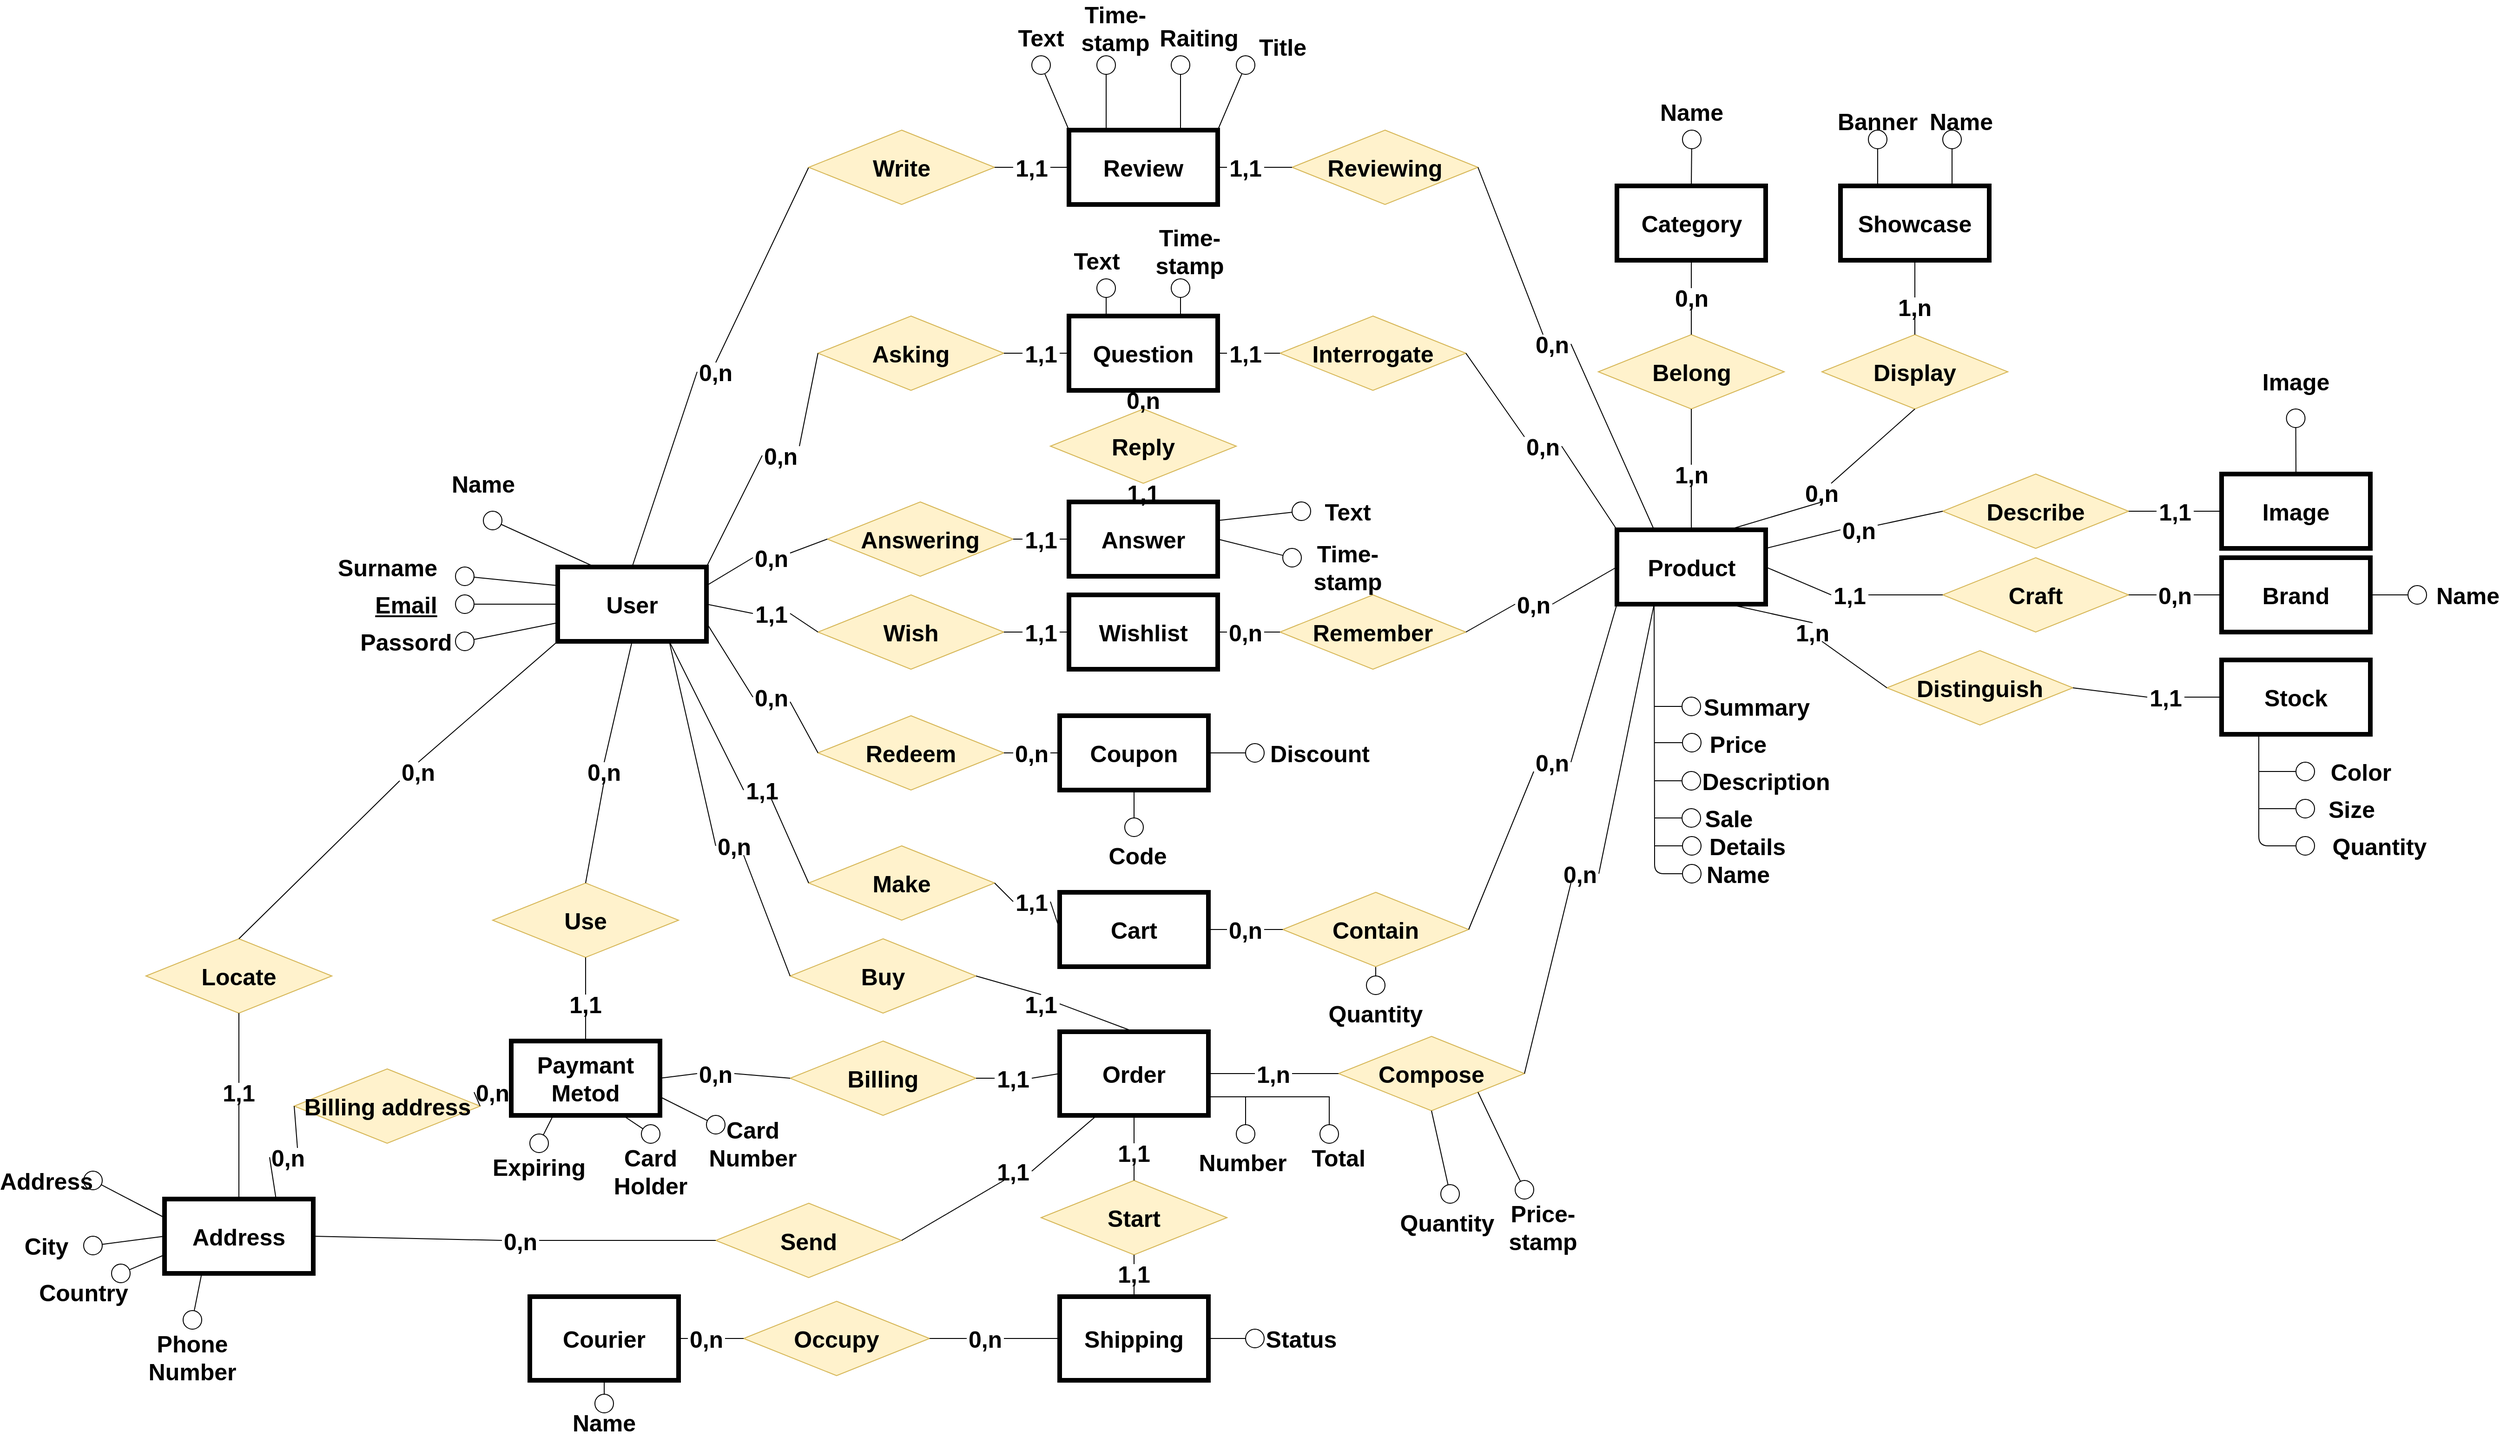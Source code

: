 <mxfile version="12.9.4" type="github">
  <diagram id="CQYaAHjqZ7QAorhqhi28" name="Page-1">
    <mxGraphModel dx="4117" dy="2455" grid="1" gridSize="10" guides="1" tooltips="1" connect="1" arrows="1" fold="1" page="1" pageScale="1" pageWidth="827" pageHeight="1169" math="0" shadow="0">
      <root>
        <mxCell id="0" />
        <mxCell id="1" parent="0" />
        <mxCell id="1BS-HU7HtbE8BR-Be_lK-1" value="User" style="rounded=0;whiteSpace=wrap;html=1;fontSize=25;fontStyle=1;strokeWidth=5;" parent="1" vertex="1">
          <mxGeometry x="-230" y="170" width="160" height="80" as="geometry" />
        </mxCell>
        <mxCell id="1BS-HU7HtbE8BR-Be_lK-2" value="Product" style="rounded=0;whiteSpace=wrap;html=1;fontSize=25;fontStyle=1;strokeWidth=5;" parent="1" vertex="1">
          <mxGeometry x="909.5" y="130" width="160" height="80" as="geometry" />
        </mxCell>
        <mxCell id="1BS-HU7HtbE8BR-Be_lK-3" value="Category" style="rounded=0;whiteSpace=wrap;html=1;fontSize=25;fontStyle=1;strokeWidth=5;" parent="1" vertex="1">
          <mxGeometry x="909.5" y="-240" width="160" height="80" as="geometry" />
        </mxCell>
        <mxCell id="1BS-HU7HtbE8BR-Be_lK-4" value="" style="endArrow=none;html=1;exitX=0.5;exitY=0;exitDx=0;exitDy=0;entryX=0.5;entryY=1;entryDx=0;entryDy=0;fontSize=25;fontStyle=1" parent="1" source="wcDNg7Z-eRSndHOin9jh-2" target="1BS-HU7HtbE8BR-Be_lK-3" edge="1">
          <mxGeometry width="50" height="50" relative="1" as="geometry">
            <mxPoint x="1059" y="220" as="sourcePoint" />
            <mxPoint x="989" y="10" as="targetPoint" />
          </mxGeometry>
        </mxCell>
        <mxCell id="1BS-HU7HtbE8BR-Be_lK-5" value="Wishlist" style="rounded=0;whiteSpace=wrap;html=1;fontSize=25;fontStyle=1;strokeWidth=5;" parent="1" vertex="1">
          <mxGeometry x="320" y="200" width="160" height="80" as="geometry" />
        </mxCell>
        <mxCell id="1BS-HU7HtbE8BR-Be_lK-6" value="" style="endArrow=none;html=1;entryX=0;entryY=0.5;entryDx=0;entryDy=0;exitX=1;exitY=0.5;exitDx=0;exitDy=0;fontSize=25;fontStyle=1" parent="1" source="wcDNg7Z-eRSndHOin9jh-79" target="1BS-HU7HtbE8BR-Be_lK-5" edge="1">
          <mxGeometry width="50" height="50" relative="1" as="geometry">
            <mxPoint x="390" y="260" as="sourcePoint" />
            <mxPoint x="440" y="210" as="targetPoint" />
          </mxGeometry>
        </mxCell>
        <mxCell id="1BS-HU7HtbE8BR-Be_lK-7" value="" style="endArrow=none;html=1;entryX=1;entryY=0.5;entryDx=0;entryDy=0;exitX=0;exitY=0.5;exitDx=0;exitDy=0;fontSize=25;fontStyle=1" parent="1" source="wcDNg7Z-eRSndHOin9jh-43" target="1BS-HU7HtbE8BR-Be_lK-5" edge="1">
          <mxGeometry width="50" height="50" relative="1" as="geometry">
            <mxPoint x="390" y="260" as="sourcePoint" />
            <mxPoint x="440" y="210" as="targetPoint" />
          </mxGeometry>
        </mxCell>
        <mxCell id="1BS-HU7HtbE8BR-Be_lK-8" value="Cart" style="rounded=0;whiteSpace=wrap;html=1;fontSize=25;fontStyle=1;strokeWidth=5;" parent="1" vertex="1">
          <mxGeometry x="310" y="520" width="160" height="80" as="geometry" />
        </mxCell>
        <mxCell id="1BS-HU7HtbE8BR-Be_lK-9" value="" style="endArrow=none;html=1;exitX=0;exitY=0.5;exitDx=0;exitDy=0;entryX=0.75;entryY=1;entryDx=0;entryDy=0;fontSize=25;fontStyle=1" parent="1" source="wcDNg7Z-eRSndHOin9jh-85" target="1BS-HU7HtbE8BR-Be_lK-1" edge="1">
          <mxGeometry width="50" height="50" relative="1" as="geometry">
            <mxPoint x="450" y="260" as="sourcePoint" />
            <mxPoint x="500" y="210" as="targetPoint" />
          </mxGeometry>
        </mxCell>
        <mxCell id="1BS-HU7HtbE8BR-Be_lK-10" value="" style="endArrow=none;html=1;exitX=1;exitY=0.5;exitDx=0;exitDy=0;entryX=0;entryY=1;entryDx=0;entryDy=0;fontSize=25;fontStyle=1" parent="1" source="wcDNg7Z-eRSndHOin9jh-45" target="1BS-HU7HtbE8BR-Be_lK-2" edge="1">
          <mxGeometry width="50" height="50" relative="1" as="geometry">
            <mxPoint x="390" y="260" as="sourcePoint" />
            <mxPoint x="440" y="210" as="targetPoint" />
          </mxGeometry>
        </mxCell>
        <mxCell id="1BS-HU7HtbE8BR-Be_lK-11" value="Address" style="rounded=0;whiteSpace=wrap;html=1;fontSize=25;fontStyle=1;strokeWidth=5;" parent="1" vertex="1">
          <mxGeometry x="-653" y="850" width="160" height="80" as="geometry" />
        </mxCell>
        <mxCell id="1BS-HU7HtbE8BR-Be_lK-12" value="" style="endArrow=none;html=1;entryX=0;entryY=1;entryDx=0;entryDy=0;exitX=0.5;exitY=0;exitDx=0;exitDy=0;fontSize=25;fontStyle=1" parent="1" source="wcDNg7Z-eRSndHOin9jh-102" target="1BS-HU7HtbE8BR-Be_lK-1" edge="1">
          <mxGeometry width="50" height="50" relative="1" as="geometry">
            <mxPoint x="450" y="360" as="sourcePoint" />
            <mxPoint x="500" y="310" as="targetPoint" />
          </mxGeometry>
        </mxCell>
        <mxCell id="1BS-HU7HtbE8BR-Be_lK-13" value="Paymant Metod" style="rounded=0;whiteSpace=wrap;html=1;fontSize=25;fontStyle=1;strokeWidth=5;" parent="1" vertex="1">
          <mxGeometry x="-280" y="680" width="160" height="80" as="geometry" />
        </mxCell>
        <mxCell id="1BS-HU7HtbE8BR-Be_lK-14" value="" style="endArrow=none;html=1;entryX=0.5;entryY=1;entryDx=0;entryDy=0;exitX=0.5;exitY=0;exitDx=0;exitDy=0;fontSize=25;fontStyle=1" parent="1" source="wcDNg7Z-eRSndHOin9jh-98" target="1BS-HU7HtbE8BR-Be_lK-1" edge="1">
          <mxGeometry width="50" height="50" relative="1" as="geometry">
            <mxPoint x="450" y="360" as="sourcePoint" />
            <mxPoint x="500" y="310" as="targetPoint" />
          </mxGeometry>
        </mxCell>
        <mxCell id="-YLVVvJB87jnQkhJQOnv-47" style="edgeStyle=orthogonalEdgeStyle;rounded=0;orthogonalLoop=1;jettySize=auto;html=1;exitX=1;exitY=0.75;exitDx=0;exitDy=0;startArrow=none;startFill=0;startSize=6;endArrow=oval;endFill=0;endSize=20;strokeColor=#000000;fontSize=25;fontColor=#000000;fontStyle=1" parent="1" source="1BS-HU7HtbE8BR-Be_lK-15" edge="1">
          <mxGeometry relative="1" as="geometry">
            <mxPoint x="510" y="780" as="targetPoint" />
            <Array as="points">
              <mxPoint x="470" y="740" />
              <mxPoint x="510" y="740" />
            </Array>
          </mxGeometry>
        </mxCell>
        <mxCell id="1BS-HU7HtbE8BR-Be_lK-15" value="Order" style="rounded=0;whiteSpace=wrap;html=1;fontSize=25;fontStyle=1;strokeWidth=5;" parent="1" vertex="1">
          <mxGeometry x="310" y="670" width="160" height="90" as="geometry" />
        </mxCell>
        <mxCell id="1BS-HU7HtbE8BR-Be_lK-16" value="" style="endArrow=none;html=1;entryX=0.75;entryY=1;entryDx=0;entryDy=0;exitX=0;exitY=0.5;exitDx=0;exitDy=0;fontSize=25;fontStyle=1;" parent="1" source="wcDNg7Z-eRSndHOin9jh-90" target="1BS-HU7HtbE8BR-Be_lK-1" edge="1">
          <mxGeometry width="50" height="50" relative="1" as="geometry">
            <mxPoint x="470" y="360" as="sourcePoint" />
            <mxPoint x="520" y="310" as="targetPoint" />
          </mxGeometry>
        </mxCell>
        <mxCell id="1BS-HU7HtbE8BR-Be_lK-17" value="" style="endArrow=none;html=1;exitX=1;exitY=0.5;exitDx=0;exitDy=0;entryX=0;entryY=0.5;entryDx=0;entryDy=0;fontSize=25;fontStyle=1" parent="1" source="wcDNg7Z-eRSndHOin9jh-94" target="1BS-HU7HtbE8BR-Be_lK-15" edge="1">
          <mxGeometry width="50" height="50" relative="1" as="geometry">
            <mxPoint x="400" y="590" as="sourcePoint" />
            <mxPoint x="450" y="540" as="targetPoint" />
          </mxGeometry>
        </mxCell>
        <mxCell id="1BS-HU7HtbE8BR-Be_lK-18" value="" style="endArrow=none;html=1;exitX=1;exitY=0.5;exitDx=0;exitDy=0;fontSize=25;fontStyle=1;entryX=0.25;entryY=1;entryDx=0;entryDy=0;" parent="1" source="wcDNg7Z-eRSndHOin9jh-108" target="1BS-HU7HtbE8BR-Be_lK-15" edge="1">
          <mxGeometry width="50" height="50" relative="1" as="geometry">
            <mxPoint x="400" y="590" as="sourcePoint" />
            <mxPoint x="350" y="780" as="targetPoint" />
          </mxGeometry>
        </mxCell>
        <mxCell id="1BS-HU7HtbE8BR-Be_lK-19" value="" style="endArrow=none;html=1;entryX=0.25;entryY=1;entryDx=0;entryDy=0;exitX=1;exitY=0.5;exitDx=0;exitDy=0;fontSize=25;fontStyle=1" parent="1" source="wcDNg7Z-eRSndHOin9jh-49" target="1BS-HU7HtbE8BR-Be_lK-2" edge="1">
          <mxGeometry width="50" height="50" relative="1" as="geometry">
            <mxPoint x="630" y="344" as="sourcePoint" />
            <mxPoint x="460" y="310" as="targetPoint" />
          </mxGeometry>
        </mxCell>
        <mxCell id="1BS-HU7HtbE8BR-Be_lK-20" value="" style="endArrow=none;html=1;entryX=1;entryY=0.25;entryDx=0;entryDy=0;exitX=0;exitY=0.5;exitDx=0;exitDy=0;fontSize=25;fontStyle=1" parent="1" source="wcDNg7Z-eRSndHOin9jh-13" target="1BS-HU7HtbE8BR-Be_lK-2" edge="1">
          <mxGeometry width="50" height="50" relative="1" as="geometry">
            <mxPoint x="1019.5" y="320" as="sourcePoint" />
            <mxPoint x="719.5" y="200" as="targetPoint" />
          </mxGeometry>
        </mxCell>
        <mxCell id="1BS-HU7HtbE8BR-Be_lK-21" value="Image" style="rounded=0;whiteSpace=wrap;html=1;fontSize=25;fontStyle=1;strokeWidth=5;" parent="1" vertex="1">
          <mxGeometry x="1560" y="70" width="160" height="80" as="geometry" />
        </mxCell>
        <mxCell id="1BS-HU7HtbE8BR-Be_lK-22" value="Review" style="rounded=0;whiteSpace=wrap;html=1;fontSize=25;fontStyle=1;strokeWidth=5;" parent="1" vertex="1">
          <mxGeometry x="320" y="-300" width="160" height="80" as="geometry" />
        </mxCell>
        <mxCell id="1BS-HU7HtbE8BR-Be_lK-23" value="" style="endArrow=none;html=1;entryX=1;entryY=0.5;entryDx=0;entryDy=0;exitX=0;exitY=0.5;exitDx=0;exitDy=0;fontSize=25;fontStyle=1" parent="1" source="wcDNg7Z-eRSndHOin9jh-35" target="1BS-HU7HtbE8BR-Be_lK-22" edge="1">
          <mxGeometry width="50" height="50" relative="1" as="geometry">
            <mxPoint x="410" y="130" as="sourcePoint" />
            <mxPoint x="460" y="80" as="targetPoint" />
          </mxGeometry>
        </mxCell>
        <mxCell id="1BS-HU7HtbE8BR-Be_lK-24" value="" style="endArrow=none;html=1;exitX=0.5;exitY=0;exitDx=0;exitDy=0;fontSize=25;fontStyle=1;entryX=0;entryY=0.5;entryDx=0;entryDy=0;" parent="1" source="wcDNg7Z-eRSndHOin9jh-65" target="c2bkHcko6VeSwUFlFjgx-4" edge="1">
          <mxGeometry width="50" height="50" relative="1" as="geometry">
            <mxPoint x="470" y="130" as="sourcePoint" />
            <mxPoint x="30" y="60" as="targetPoint" />
          </mxGeometry>
        </mxCell>
        <mxCell id="1BS-HU7HtbE8BR-Be_lK-26" value="Quantity" style="text;html=1;strokeColor=none;fillColor=none;align=center;verticalAlign=middle;whiteSpace=wrap;rounded=0;fontSize=25;fontStyle=1" parent="1" vertex="1">
          <mxGeometry x="707" y="864.5" width="40" height="20" as="geometry" />
        </mxCell>
        <mxCell id="1BS-HU7HtbE8BR-Be_lK-27" value="" style="endArrow=none;html=1;fontSize=25;exitX=1;exitY=0.5;exitDx=0;exitDy=0;entryX=0;entryY=0.5;entryDx=0;entryDy=0;fontStyle=1" parent="1" source="wcDNg7Z-eRSndHOin9jh-83" target="1BS-HU7HtbE8BR-Be_lK-28" edge="1">
          <mxGeometry width="50" height="50" relative="1" as="geometry">
            <mxPoint x="1017.25" y="200" as="sourcePoint" />
            <mxPoint x="1387.25" y="90" as="targetPoint" />
          </mxGeometry>
        </mxCell>
        <mxCell id="1BS-HU7HtbE8BR-Be_lK-28" value="Coupon" style="rounded=0;whiteSpace=wrap;html=1;fontSize=25;fontStyle=1;strokeWidth=5;" parent="1" vertex="1">
          <mxGeometry x="310" y="330" width="160" height="80" as="geometry" />
        </mxCell>
        <mxCell id="1BS-HU7HtbE8BR-Be_lK-29" value="Brand" style="rounded=0;whiteSpace=wrap;html=1;fontSize=25;fontStyle=1;strokeWidth=5;" parent="1" vertex="1">
          <mxGeometry x="1560" y="160" width="160" height="80" as="geometry" />
        </mxCell>
        <mxCell id="1BS-HU7HtbE8BR-Be_lK-30" value="" style="endArrow=none;html=1;fontSize=25;entryX=0;entryY=0.5;entryDx=0;entryDy=0;exitX=1;exitY=0.5;exitDx=0;exitDy=0;fontStyle=1" parent="1" source="wcDNg7Z-eRSndHOin9jh-19" target="1BS-HU7HtbE8BR-Be_lK-29" edge="1">
          <mxGeometry width="50" height="50" relative="1" as="geometry">
            <mxPoint x="937.25" y="220" as="sourcePoint" />
            <mxPoint x="987.25" y="170" as="targetPoint" />
          </mxGeometry>
        </mxCell>
        <mxCell id="1BS-HU7HtbE8BR-Be_lK-31" value="Stock" style="rounded=0;whiteSpace=wrap;html=1;fontSize=25;fontStyle=1;strokeWidth=5;" parent="1" vertex="1">
          <mxGeometry x="1560" y="270" width="160" height="80" as="geometry" />
        </mxCell>
        <mxCell id="1BS-HU7HtbE8BR-Be_lK-32" value="" style="endArrow=none;html=1;fontSize=25;entryX=0.75;entryY=1;entryDx=0;entryDy=0;exitX=0.5;exitY=0;exitDx=0;exitDy=0;fontStyle=1" parent="1" source="wcDNg7Z-eRSndHOin9jh-29" target="1BS-HU7HtbE8BR-Be_lK-2" edge="1">
          <mxGeometry width="50" height="50" relative="1" as="geometry">
            <mxPoint x="809.5" y="350" as="sourcePoint" />
            <mxPoint x="859.5" y="300" as="targetPoint" />
          </mxGeometry>
        </mxCell>
        <mxCell id="1BS-HU7HtbE8BR-Be_lK-33" value="Color&lt;span style=&quot;color: rgba(0, 0, 0, 0); font-family: monospace; font-size: 0px; white-space: nowrap;&quot;&gt;%3CmxGraphModel%3E%3Croot%3E%3CmxCell%20id%3D%220%22%2F%3E%3CmxCell%20id%3D%221%22%20parent%3D%220%22%2F%3E%3CmxCell%20id%3D%222%22%20value%3D%22Quantity%22%20style%3D%22text%3Bhtml%3D1%3BstrokeColor%3Dnone%3BfillColor%3Dnone%3Balign%3Dcenter%3BverticalAlign%3Dmiddle%3BwhiteSpace%3Dwrap%3Brounded%3D0%3BfontSize%3D25%3BfontStyle%3D1%22%20vertex%3D%221%22%20parent%3D%221%22%3E%3CmxGeometry%20x%3D%22590%22%20y%3D%22350%22%20width%3D%2240%22%20height%3D%2220%22%20as%3D%22geometry%22%2F%3E%3C%2FmxCell%3E%3C%2Froot%3E%3C%2FmxGraphModel%3E&lt;/span&gt;" style="text;html=1;strokeColor=none;fillColor=none;align=center;verticalAlign=middle;whiteSpace=wrap;rounded=0;fontSize=25;fontStyle=1" parent="1" vertex="1">
          <mxGeometry x="1690" y="380" width="40" height="20" as="geometry" />
        </mxCell>
        <mxCell id="1BS-HU7HtbE8BR-Be_lK-34" value="Quantity" style="text;html=1;strokeColor=none;fillColor=none;align=center;verticalAlign=middle;whiteSpace=wrap;rounded=0;fontSize=25;fontStyle=1" parent="1" vertex="1">
          <mxGeometry x="1710" y="460" width="40" height="20" as="geometry" />
        </mxCell>
        <mxCell id="1BS-HU7HtbE8BR-Be_lK-35" value="Size" style="text;html=1;strokeColor=none;fillColor=none;align=center;verticalAlign=middle;whiteSpace=wrap;rounded=0;fontSize=25;fontStyle=1" parent="1" vertex="1">
          <mxGeometry x="1680" y="420" width="40" height="20" as="geometry" />
        </mxCell>
        <mxCell id="1BS-HU7HtbE8BR-Be_lK-36" value="" style="endArrow=none;html=1;fontSize=25;entryX=0.5;entryY=1;entryDx=0;entryDy=0;exitX=0.5;exitY=0;exitDx=0;exitDy=0;fontStyle=1" parent="1" source="wcDNg7Z-eRSndHOin9jh-57" target="1BS-HU7HtbE8BR-Be_lK-15" edge="1">
          <mxGeometry width="50" height="50" relative="1" as="geometry">
            <mxPoint x="380" y="720" as="sourcePoint" />
            <mxPoint x="590" y="640" as="targetPoint" />
          </mxGeometry>
        </mxCell>
        <mxCell id="1BS-HU7HtbE8BR-Be_lK-37" value="Shipping" style="rounded=0;whiteSpace=wrap;html=1;fontSize=25;fontStyle=1;strokeWidth=5;" parent="1" vertex="1">
          <mxGeometry x="310" y="955" width="160" height="90" as="geometry" />
        </mxCell>
        <mxCell id="1BS-HU7HtbE8BR-Be_lK-38" value="Courier" style="rounded=0;whiteSpace=wrap;html=1;fontSize=25;fontStyle=1;strokeWidth=5;" parent="1" vertex="1">
          <mxGeometry x="-260" y="955" width="160" height="90" as="geometry" />
        </mxCell>
        <mxCell id="1BS-HU7HtbE8BR-Be_lK-39" value="" style="endArrow=none;html=1;fontSize=25;entryX=0;entryY=0.5;entryDx=0;entryDy=0;exitX=1;exitY=0.5;exitDx=0;exitDy=0;fontStyle=1" parent="1" source="wcDNg7Z-eRSndHOin9jh-63" target="1BS-HU7HtbE8BR-Be_lK-37" edge="1">
          <mxGeometry width="50" height="50" relative="1" as="geometry">
            <mxPoint x="540" y="690" as="sourcePoint" />
            <mxPoint x="590" y="640" as="targetPoint" />
          </mxGeometry>
        </mxCell>
        <mxCell id="1BS-HU7HtbE8BR-Be_lK-40" value="Name" style="text;html=1;strokeColor=none;fillColor=none;align=center;verticalAlign=middle;whiteSpace=wrap;rounded=0;fontSize=25;fontStyle=1" parent="1" vertex="1">
          <mxGeometry x="-200" y="1080" width="40" height="20" as="geometry" />
        </mxCell>
        <mxCell id="1BS-HU7HtbE8BR-Be_lK-41" value="Showcase" style="rounded=0;whiteSpace=wrap;html=1;fontSize=25;fontStyle=1;strokeWidth=5;" parent="1" vertex="1">
          <mxGeometry x="1150" y="-240" width="160" height="80" as="geometry" />
        </mxCell>
        <mxCell id="1BS-HU7HtbE8BR-Be_lK-42" value="" style="endArrow=none;html=1;fontSize=25;entryX=0.5;entryY=1;entryDx=0;entryDy=0;exitX=0.5;exitY=0;exitDx=0;exitDy=0;fontStyle=1" parent="1" source="wcDNg7Z-eRSndHOin9jh-7" target="1BS-HU7HtbE8BR-Be_lK-41" edge="1">
          <mxGeometry width="50" height="50" relative="1" as="geometry">
            <mxPoint x="870" y="520" as="sourcePoint" />
            <mxPoint x="920" y="470" as="targetPoint" />
          </mxGeometry>
        </mxCell>
        <mxCell id="1BS-HU7HtbE8BR-Be_lK-43" value="Question" style="rounded=0;whiteSpace=wrap;html=1;fontSize=25;fontStyle=1;strokeWidth=5;" parent="1" vertex="1">
          <mxGeometry x="320" y="-100" width="160" height="80" as="geometry" />
        </mxCell>
        <mxCell id="1BS-HU7HtbE8BR-Be_lK-44" value="" style="endArrow=none;html=1;fontSize=25;entryX=1;entryY=0.5;entryDx=0;entryDy=0;exitX=0;exitY=0.5;exitDx=0;exitDy=0;fontStyle=1" parent="1" source="wcDNg7Z-eRSndHOin9jh-39" target="1BS-HU7HtbE8BR-Be_lK-43" edge="1">
          <mxGeometry width="50" height="50" relative="1" as="geometry">
            <mxPoint x="470" y="230" as="sourcePoint" />
            <mxPoint x="520" y="180" as="targetPoint" />
          </mxGeometry>
        </mxCell>
        <mxCell id="1BS-HU7HtbE8BR-Be_lK-45" value="" style="endArrow=none;html=1;fontSize=25;entryX=0;entryY=0.5;entryDx=0;entryDy=0;exitX=1;exitY=0.5;exitDx=0;exitDy=0;fontStyle=1" parent="1" source="wcDNg7Z-eRSndHOin9jh-71" target="1BS-HU7HtbE8BR-Be_lK-43" edge="1">
          <mxGeometry width="50" height="50" relative="1" as="geometry">
            <mxPoint x="470" y="-100" as="sourcePoint" />
            <mxPoint x="520" y="-150" as="targetPoint" />
          </mxGeometry>
        </mxCell>
        <mxCell id="1BS-HU7HtbE8BR-Be_lK-48" value="Answer" style="rounded=0;whiteSpace=wrap;html=1;fontSize=25;fontStyle=1;strokeWidth=5;" parent="1" vertex="1">
          <mxGeometry x="320" y="100" width="160" height="80" as="geometry" />
        </mxCell>
        <mxCell id="1BS-HU7HtbE8BR-Be_lK-49" value="" style="endArrow=none;html=1;fontSize=25;entryX=0.5;entryY=1;entryDx=0;entryDy=0;exitX=0.5;exitY=0;exitDx=0;exitDy=0;fontStyle=1" parent="1" source="wcDNg7Z-eRSndHOin9jh-53" target="1BS-HU7HtbE8BR-Be_lK-43" edge="1">
          <mxGeometry width="50" height="50" relative="1" as="geometry">
            <mxPoint x="470" y="230" as="sourcePoint" />
            <mxPoint x="520" y="180" as="targetPoint" />
          </mxGeometry>
        </mxCell>
        <mxCell id="1BS-HU7HtbE8BR-Be_lK-50" value="" style="endArrow=none;html=1;fontSize=25;exitX=1;exitY=0.5;exitDx=0;exitDy=0;entryX=0;entryY=0.5;entryDx=0;entryDy=0;fontStyle=1" parent="1" source="wcDNg7Z-eRSndHOin9jh-75" target="1BS-HU7HtbE8BR-Be_lK-48" edge="1">
          <mxGeometry width="50" height="50" relative="1" as="geometry">
            <mxPoint x="420" y="320" as="sourcePoint" />
            <mxPoint x="280" y="140" as="targetPoint" />
          </mxGeometry>
        </mxCell>
        <mxCell id="c2bkHcko6VeSwUFlFjgx-4" value="Write" style="rhombus;whiteSpace=wrap;html=1;fontSize=25;fontStyle=1;fillColor=#fff2cc;strokeColor=#d6b656;" parent="1" vertex="1">
          <mxGeometry x="40" y="-300" width="200" height="80" as="geometry" />
        </mxCell>
        <mxCell id="c2bkHcko6VeSwUFlFjgx-5" value="" style="endArrow=none;html=1;exitX=1;exitY=0.5;exitDx=0;exitDy=0;fontSize=25;fontStyle=1;entryX=0;entryY=0.5;entryDx=0;entryDy=0;" parent="1" source="wcDNg7Z-eRSndHOin9jh-67" target="1BS-HU7HtbE8BR-Be_lK-22" edge="1">
          <mxGeometry width="50" height="50" relative="1" as="geometry">
            <mxPoint x="-190" y="-10" as="sourcePoint" />
            <mxPoint x="-20" y="-100" as="targetPoint" />
          </mxGeometry>
        </mxCell>
        <mxCell id="c2bkHcko6VeSwUFlFjgx-6" value="Answering" style="rhombus;whiteSpace=wrap;html=1;fontSize=25;fontStyle=1;fillColor=#fff2cc;strokeColor=#d6b656;" parent="1" vertex="1">
          <mxGeometry x="60" y="100" width="200" height="80" as="geometry" />
        </mxCell>
        <mxCell id="c2bkHcko6VeSwUFlFjgx-7" value="" style="endArrow=none;html=1;fontSize=25;exitX=1;exitY=0.25;exitDx=0;exitDy=0;entryX=0;entryY=0.5;entryDx=0;entryDy=0;fontStyle=1" parent="1" source="wcDNg7Z-eRSndHOin9jh-73" target="c2bkHcko6VeSwUFlFjgx-6" edge="1">
          <mxGeometry width="50" height="50" relative="1" as="geometry">
            <mxPoint x="-60" y="150" as="sourcePoint" />
            <mxPoint x="380" y="140" as="targetPoint" />
          </mxGeometry>
        </mxCell>
        <mxCell id="c2bkHcko6VeSwUFlFjgx-10" value="Asking" style="rhombus;whiteSpace=wrap;html=1;fontSize=25;fontStyle=1;fillColor=#fff2cc;strokeColor=#d6b656;" parent="1" vertex="1">
          <mxGeometry x="50" y="-100" width="200" height="80" as="geometry" />
        </mxCell>
        <mxCell id="c2bkHcko6VeSwUFlFjgx-11" value="" style="endArrow=none;html=1;fontSize=25;entryX=0;entryY=0.5;entryDx=0;entryDy=0;exitX=1;exitY=0;exitDx=0;exitDy=0;fontStyle=1" parent="1" source="wcDNg7Z-eRSndHOin9jh-69" target="c2bkHcko6VeSwUFlFjgx-10" edge="1">
          <mxGeometry width="50" height="50" relative="1" as="geometry">
            <mxPoint x="-60" y="130" as="sourcePoint" />
            <mxPoint x="380" y="-110" as="targetPoint" />
          </mxGeometry>
        </mxCell>
        <mxCell id="c2bkHcko6VeSwUFlFjgx-12" value="Reply" style="rhombus;whiteSpace=wrap;html=1;fontSize=25;fontStyle=1;fillColor=#fff2cc;strokeColor=#d6b656;" parent="1" vertex="1">
          <mxGeometry x="300" width="200" height="80" as="geometry" />
        </mxCell>
        <mxCell id="c2bkHcko6VeSwUFlFjgx-13" value="" style="endArrow=none;html=1;fontSize=25;entryX=0.5;entryY=1;entryDx=0;entryDy=0;exitX=0.5;exitY=0;exitDx=0;exitDy=0;fontStyle=1" parent="1" source="wcDNg7Z-eRSndHOin9jh-55" target="c2bkHcko6VeSwUFlFjgx-12" edge="1">
          <mxGeometry width="50" height="50" relative="1" as="geometry">
            <mxPoint x="400" y="100" as="sourcePoint" />
            <mxPoint x="400" y="-70" as="targetPoint" />
          </mxGeometry>
        </mxCell>
        <mxCell id="c2bkHcko6VeSwUFlFjgx-14" value="Wish" style="rhombus;whiteSpace=wrap;html=1;fontSize=25;fontStyle=1;fillColor=#fff2cc;strokeColor=#d6b656;" parent="1" vertex="1">
          <mxGeometry x="50" y="200" width="200" height="80" as="geometry" />
        </mxCell>
        <mxCell id="c2bkHcko6VeSwUFlFjgx-15" value="" style="endArrow=none;html=1;entryX=0;entryY=0.5;entryDx=0;entryDy=0;exitX=1;exitY=0.5;exitDx=0;exitDy=0;fontSize=25;fontStyle=1" parent="1" source="wcDNg7Z-eRSndHOin9jh-77" target="c2bkHcko6VeSwUFlFjgx-14" edge="1">
          <mxGeometry width="50" height="50" relative="1" as="geometry">
            <mxPoint x="-60" y="170" as="sourcePoint" />
            <mxPoint x="380" y="240" as="targetPoint" />
          </mxGeometry>
        </mxCell>
        <mxCell id="c2bkHcko6VeSwUFlFjgx-16" value="Make" style="rhombus;whiteSpace=wrap;html=1;fontSize=25;fontStyle=1;fillColor=#fff2cc;strokeColor=#d6b656;" parent="1" vertex="1">
          <mxGeometry x="40" y="470" width="200" height="80" as="geometry" />
        </mxCell>
        <mxCell id="c2bkHcko6VeSwUFlFjgx-17" value="" style="endArrow=none;html=1;exitX=0;exitY=0.5;exitDx=0;exitDy=0;fontSize=25;fontStyle=1;entryX=1;entryY=0.5;entryDx=0;entryDy=0;" parent="1" source="wcDNg7Z-eRSndHOin9jh-88" target="c2bkHcko6VeSwUFlFjgx-16" edge="1">
          <mxGeometry width="50" height="50" relative="1" as="geometry">
            <mxPoint x="310" y="560" as="sourcePoint" />
            <mxPoint x="280" y="480" as="targetPoint" />
          </mxGeometry>
        </mxCell>
        <mxCell id="c2bkHcko6VeSwUFlFjgx-18" value="Buy" style="rhombus;whiteSpace=wrap;html=1;fontSize=25;fontStyle=1;fillColor=#fff2cc;strokeColor=#d6b656;" parent="1" vertex="1">
          <mxGeometry x="20" y="570" width="200" height="80" as="geometry" />
        </mxCell>
        <mxCell id="c2bkHcko6VeSwUFlFjgx-19" value="" style="endArrow=none;html=1;fontSize=25;fontStyle=1;entryX=1;entryY=0.5;entryDx=0;entryDy=0;exitX=0.5;exitY=0;exitDx=0;exitDy=0;" parent="1" source="wcDNg7Z-eRSndHOin9jh-92" target="c2bkHcko6VeSwUFlFjgx-18" edge="1">
          <mxGeometry width="50" height="50" relative="1" as="geometry">
            <mxPoint x="290" y="660" as="sourcePoint" />
            <mxPoint x="50" y="640" as="targetPoint" />
          </mxGeometry>
        </mxCell>
        <mxCell id="c2bkHcko6VeSwUFlFjgx-20" value="Use" style="rhombus;whiteSpace=wrap;html=1;fontSize=25;fontStyle=1;fillColor=#fff2cc;strokeColor=#d6b656;" parent="1" vertex="1">
          <mxGeometry x="-300" y="510" width="200" height="80" as="geometry" />
        </mxCell>
        <mxCell id="c2bkHcko6VeSwUFlFjgx-21" value="" style="endArrow=none;html=1;entryX=0.5;entryY=1;entryDx=0;entryDy=0;exitX=0.5;exitY=0;exitDx=0;exitDy=0;fontSize=25;fontStyle=1;fillColor=#fff2cc;strokeColor=#000000;fontColor=#000000;" parent="1" source="wcDNg7Z-eRSndHOin9jh-100" target="c2bkHcko6VeSwUFlFjgx-20" edge="1">
          <mxGeometry width="50" height="50" relative="1" as="geometry">
            <mxPoint x="-60" y="630" as="sourcePoint" />
            <mxPoint x="-170" y="430" as="targetPoint" />
          </mxGeometry>
        </mxCell>
        <mxCell id="c2bkHcko6VeSwUFlFjgx-22" value="Billing" style="rhombus;whiteSpace=wrap;html=1;fontSize=25;fontStyle=1;fillColor=#fff2cc;strokeColor=#d6b656;" parent="1" vertex="1">
          <mxGeometry x="20" y="680" width="200" height="80" as="geometry" />
        </mxCell>
        <mxCell id="c2bkHcko6VeSwUFlFjgx-23" value="" style="endArrow=none;html=1;exitX=1;exitY=0.5;exitDx=0;exitDy=0;entryX=0;entryY=0.5;entryDx=0;entryDy=0;fontSize=25;fontStyle=1" parent="1" source="wcDNg7Z-eRSndHOin9jh-96" target="c2bkHcko6VeSwUFlFjgx-22" edge="1">
          <mxGeometry width="50" height="50" relative="1" as="geometry">
            <mxPoint x="20" y="650" as="sourcePoint" />
            <mxPoint x="350" y="705" as="targetPoint" />
          </mxGeometry>
        </mxCell>
        <mxCell id="c2bkHcko6VeSwUFlFjgx-24" value="Locate" style="rhombus;whiteSpace=wrap;html=1;fontSize=25;fontStyle=1;fillColor=#fff2cc;strokeColor=#d6b656;" parent="1" vertex="1">
          <mxGeometry x="-673" y="570" width="200" height="80" as="geometry" />
        </mxCell>
        <mxCell id="c2bkHcko6VeSwUFlFjgx-25" value="" style="endArrow=none;html=1;entryX=0.5;entryY=1;entryDx=0;entryDy=0;exitX=0.5;exitY=0;exitDx=0;exitDy=0;fontSize=25;fontStyle=1" parent="1" source="wcDNg7Z-eRSndHOin9jh-104" target="c2bkHcko6VeSwUFlFjgx-24" edge="1">
          <mxGeometry width="50" height="50" relative="1" as="geometry">
            <mxPoint x="-407" y="800" as="sourcePoint" />
            <mxPoint x="-417" y="720" as="targetPoint" />
          </mxGeometry>
        </mxCell>
        <mxCell id="c2bkHcko6VeSwUFlFjgx-27" value="Send" style="rhombus;whiteSpace=wrap;html=1;fontSize=25;fontStyle=1;fillColor=#fff2cc;strokeColor=#d6b656;" parent="1" vertex="1">
          <mxGeometry x="-60" y="854.5" width="200" height="80" as="geometry" />
        </mxCell>
        <mxCell id="c2bkHcko6VeSwUFlFjgx-28" value="" style="endArrow=none;html=1;exitX=1;exitY=0.5;exitDx=0;exitDy=0;entryX=0;entryY=0.5;entryDx=0;entryDy=0;fontSize=25;fontStyle=1" parent="1" source="wcDNg7Z-eRSndHOin9jh-106" target="c2bkHcko6VeSwUFlFjgx-27" edge="1">
          <mxGeometry width="50" height="50" relative="1" as="geometry">
            <mxPoint x="-190" y="760" as="sourcePoint" />
            <mxPoint x="370" y="760" as="targetPoint" />
          </mxGeometry>
        </mxCell>
        <mxCell id="c2bkHcko6VeSwUFlFjgx-32" value="Start" style="rhombus;whiteSpace=wrap;html=1;fontSize=25;fontStyle=1;fillColor=#fff2cc;strokeColor=#d6b656;" parent="1" vertex="1">
          <mxGeometry x="290" y="830" width="200" height="80" as="geometry" />
        </mxCell>
        <mxCell id="c2bkHcko6VeSwUFlFjgx-33" value="" style="endArrow=none;html=1;fontSize=25;entryX=0.5;entryY=1;entryDx=0;entryDy=0;exitX=0.5;exitY=0;exitDx=0;exitDy=0;fontStyle=1" parent="1" source="wcDNg7Z-eRSndHOin9jh-59" target="c2bkHcko6VeSwUFlFjgx-32" edge="1">
          <mxGeometry width="50" height="50" relative="1" as="geometry">
            <mxPoint x="390" y="890" as="sourcePoint" />
            <mxPoint x="390" y="760" as="targetPoint" />
          </mxGeometry>
        </mxCell>
        <mxCell id="c2bkHcko6VeSwUFlFjgx-35" value="Occupy" style="rhombus;whiteSpace=wrap;html=1;fontSize=25;fontStyle=1;fillColor=#fff2cc;strokeColor=#d6b656;" parent="1" vertex="1">
          <mxGeometry x="-30" y="960" width="200" height="80" as="geometry" />
        </mxCell>
        <mxCell id="c2bkHcko6VeSwUFlFjgx-36" value="" style="endArrow=none;html=1;fontSize=25;entryX=0;entryY=0.5;entryDx=0;entryDy=0;exitX=1;exitY=0.5;exitDx=0;exitDy=0;fontStyle=1" parent="1" source="wcDNg7Z-eRSndHOin9jh-61" target="c2bkHcko6VeSwUFlFjgx-35" edge="1">
          <mxGeometry width="50" height="50" relative="1" as="geometry">
            <mxPoint x="10" y="935" as="sourcePoint" />
            <mxPoint x="370" y="935" as="targetPoint" />
          </mxGeometry>
        </mxCell>
        <mxCell id="c2bkHcko6VeSwUFlFjgx-37" value="Compose" style="rhombus;whiteSpace=wrap;html=1;fontSize=25;fontStyle=1;fillColor=#fff2cc;strokeColor=#d6b656;" parent="1" vertex="1">
          <mxGeometry x="610" y="675" width="200" height="80" as="geometry" />
        </mxCell>
        <mxCell id="c2bkHcko6VeSwUFlFjgx-38" value="" style="endArrow=none;html=1;entryX=0;entryY=0.5;entryDx=0;entryDy=0;exitX=1;exitY=0.5;exitDx=0;exitDy=0;fontSize=25;fontStyle=1" parent="1" source="wcDNg7Z-eRSndHOin9jh-51" target="c2bkHcko6VeSwUFlFjgx-37" edge="1">
          <mxGeometry width="50" height="50" relative="1" as="geometry">
            <mxPoint x="470" y="715" as="sourcePoint" />
            <mxPoint x="1010" y="380" as="targetPoint" />
          </mxGeometry>
        </mxCell>
        <mxCell id="c2bkHcko6VeSwUFlFjgx-39" value="" style="endArrow=none;html=1;fontSize=25;entryX=0.5;entryY=1;entryDx=0;entryDy=0;exitX=0.5;exitY=0;exitDx=0;exitDy=0;startArrow=oval;startFill=0;startSize=20;fontStyle=1" parent="1" target="c2bkHcko6VeSwUFlFjgx-37" edge="1">
          <mxGeometry width="50" height="50" relative="1" as="geometry">
            <mxPoint x="730" y="844.5" as="sourcePoint" />
            <mxPoint x="810" y="815" as="targetPoint" />
          </mxGeometry>
        </mxCell>
        <mxCell id="c2bkHcko6VeSwUFlFjgx-43" value="Quantity" style="text;html=1;strokeColor=none;fillColor=none;align=center;verticalAlign=middle;whiteSpace=wrap;rounded=0;fontSize=25;fontStyle=1" parent="1" vertex="1">
          <mxGeometry x="630" y="640" width="40" height="20" as="geometry" />
        </mxCell>
        <mxCell id="c2bkHcko6VeSwUFlFjgx-45" value="" style="endArrow=none;html=1;fontSize=25;entryX=0.5;entryY=1;entryDx=0;entryDy=0;exitX=0.5;exitY=0;exitDx=0;exitDy=0;startArrow=oval;startFill=0;startSize=20;fontStyle=1" parent="1" target="c2bkHcko6VeSwUFlFjgx-44" edge="1">
          <mxGeometry width="50" height="50" relative="1" as="geometry">
            <mxPoint x="650" y="620.0" as="sourcePoint" />
            <mxPoint x="733" y="450" as="targetPoint" />
          </mxGeometry>
        </mxCell>
        <mxCell id="c2bkHcko6VeSwUFlFjgx-44" value="Contain" style="rhombus;whiteSpace=wrap;html=1;fontSize=25;fontStyle=1;fillColor=#fff2cc;strokeColor=#d6b656;" parent="1" vertex="1">
          <mxGeometry x="550" y="520" width="200" height="80" as="geometry" />
        </mxCell>
        <mxCell id="c2bkHcko6VeSwUFlFjgx-47" value="" style="endArrow=none;html=1;exitX=1;exitY=0.5;exitDx=0;exitDy=0;entryX=0;entryY=0.5;entryDx=0;entryDy=0;fontSize=25;fontStyle=1" parent="1" source="wcDNg7Z-eRSndHOin9jh-47" target="c2bkHcko6VeSwUFlFjgx-44" edge="1">
          <mxGeometry width="50" height="50" relative="1" as="geometry">
            <mxPoint x="470" y="560" as="sourcePoint" />
            <mxPoint x="930" y="380" as="targetPoint" />
          </mxGeometry>
        </mxCell>
        <mxCell id="c2bkHcko6VeSwUFlFjgx-52" value="Remember" style="rhombus;whiteSpace=wrap;html=1;fontSize=25;fontStyle=1;fillColor=#fff2cc;strokeColor=#d6b656;" parent="1" vertex="1">
          <mxGeometry x="547" y="200" width="200" height="80" as="geometry" />
        </mxCell>
        <mxCell id="c2bkHcko6VeSwUFlFjgx-53" value="" style="endArrow=none;html=1;entryX=1;entryY=0.5;entryDx=0;entryDy=0;exitX=0;exitY=0.5;exitDx=0;exitDy=0;fontSize=25;fontStyle=1" parent="1" source="wcDNg7Z-eRSndHOin9jh-41" target="c2bkHcko6VeSwUFlFjgx-52" edge="1">
          <mxGeometry width="50" height="50" relative="1" as="geometry">
            <mxPoint x="940" y="170" as="sourcePoint" />
            <mxPoint x="480" y="240" as="targetPoint" />
          </mxGeometry>
        </mxCell>
        <mxCell id="c2bkHcko6VeSwUFlFjgx-54" value="Interrogate" style="rhombus;whiteSpace=wrap;html=1;fontSize=25;fontStyle=1;fillColor=#fff2cc;strokeColor=#d6b656;" parent="1" vertex="1">
          <mxGeometry x="547" y="-100" width="200" height="80" as="geometry" />
        </mxCell>
        <mxCell id="c2bkHcko6VeSwUFlFjgx-55" value="" style="endArrow=none;html=1;fontSize=25;entryX=1;entryY=0.5;entryDx=0;entryDy=0;exitX=0;exitY=0;exitDx=0;exitDy=0;fontStyle=1" parent="1" source="wcDNg7Z-eRSndHOin9jh-37" target="c2bkHcko6VeSwUFlFjgx-54" edge="1">
          <mxGeometry width="50" height="50" relative="1" as="geometry">
            <mxPoint x="940" y="130" as="sourcePoint" />
            <mxPoint x="480" y="-60" as="targetPoint" />
          </mxGeometry>
        </mxCell>
        <mxCell id="c2bkHcko6VeSwUFlFjgx-56" value="Reviewing" style="rhombus;whiteSpace=wrap;html=1;fontSize=25;fontStyle=1;fillColor=#fff2cc;strokeColor=#d6b656;" parent="1" vertex="1">
          <mxGeometry x="560" y="-300" width="200" height="80" as="geometry" />
        </mxCell>
        <mxCell id="c2bkHcko6VeSwUFlFjgx-57" value="" style="endArrow=none;html=1;entryX=1;entryY=0.5;entryDx=0;entryDy=0;exitX=0.25;exitY=0;exitDx=0;exitDy=0;fontSize=25;fontStyle=1" parent="1" source="wcDNg7Z-eRSndHOin9jh-33" target="c2bkHcko6VeSwUFlFjgx-56" edge="1">
          <mxGeometry width="50" height="50" relative="1" as="geometry">
            <mxPoint x="980" y="130" as="sourcePoint" />
            <mxPoint x="480" y="-200" as="targetPoint" />
          </mxGeometry>
        </mxCell>
        <mxCell id="c2bkHcko6VeSwUFlFjgx-61" value="" style="endArrow=oval;html=1;fontSize=25;exitX=0.5;exitY=1;exitDx=0;exitDy=0;startSize=6;startArrow=none;startFill=0;endSize=20;endFill=0;fontStyle=1" parent="1" source="1BS-HU7HtbE8BR-Be_lK-38" edge="1">
          <mxGeometry width="50" height="50" relative="1" as="geometry">
            <mxPoint x="-120" y="1180" as="sourcePoint" />
            <mxPoint x="-180" y="1070" as="targetPoint" />
          </mxGeometry>
        </mxCell>
        <mxCell id="c2bkHcko6VeSwUFlFjgx-63" value="Belong" style="rhombus;whiteSpace=wrap;html=1;fontSize=25;fontStyle=1;fillColor=#fff2cc;strokeColor=#d6b656;" parent="1" vertex="1">
          <mxGeometry x="889.5" y="-80" width="200" height="80" as="geometry" />
        </mxCell>
        <mxCell id="c2bkHcko6VeSwUFlFjgx-64" value="" style="endArrow=none;html=1;exitX=0.5;exitY=0;exitDx=0;exitDy=0;entryX=0.5;entryY=1;entryDx=0;entryDy=0;fontSize=25;fontStyle=1" parent="1" source="wcDNg7Z-eRSndHOin9jh-3" target="c2bkHcko6VeSwUFlFjgx-63" edge="1">
          <mxGeometry width="50" height="50" relative="1" as="geometry">
            <mxPoint x="989.5" y="130" as="sourcePoint" />
            <mxPoint x="926.5" y="-160" as="targetPoint" />
          </mxGeometry>
        </mxCell>
        <mxCell id="c2bkHcko6VeSwUFlFjgx-65" value="Display" style="rhombus;whiteSpace=wrap;html=1;fontSize=25;fontStyle=1;fillColor=#fff2cc;strokeColor=#d6b656;" parent="1" vertex="1">
          <mxGeometry x="1130" y="-80" width="200" height="80" as="geometry" />
        </mxCell>
        <mxCell id="c2bkHcko6VeSwUFlFjgx-66" value="" style="endArrow=none;html=1;fontSize=25;entryX=0.5;entryY=1;entryDx=0;entryDy=0;exitX=0.75;exitY=0;exitDx=0;exitDy=0;fontStyle=1" parent="1" source="wcDNg7Z-eRSndHOin9jh-11" target="c2bkHcko6VeSwUFlFjgx-65" edge="1">
          <mxGeometry width="50" height="50" relative="1" as="geometry">
            <mxPoint x="1029.5" y="130" as="sourcePoint" />
            <mxPoint x="1069.75" y="-160" as="targetPoint" />
          </mxGeometry>
        </mxCell>
        <mxCell id="c2bkHcko6VeSwUFlFjgx-71" value="Describe" style="rhombus;whiteSpace=wrap;html=1;fontSize=25;fontStyle=1;fillColor=#fff2cc;strokeColor=#d6b656;" parent="1" vertex="1">
          <mxGeometry x="1260" y="70" width="200" height="80" as="geometry" />
        </mxCell>
        <mxCell id="c2bkHcko6VeSwUFlFjgx-72" value="" style="endArrow=none;html=1;entryX=1;entryY=0.5;entryDx=0;entryDy=0;exitX=0;exitY=0.5;exitDx=0;exitDy=0;fontSize=25;fontStyle=1" parent="1" source="wcDNg7Z-eRSndHOin9jh-15" target="c2bkHcko6VeSwUFlFjgx-71" edge="1">
          <mxGeometry width="50" height="50" relative="1" as="geometry">
            <mxPoint x="1527.25" y="20" as="sourcePoint" />
            <mxPoint x="1277.25" y="160" as="targetPoint" />
          </mxGeometry>
        </mxCell>
        <mxCell id="c2bkHcko6VeSwUFlFjgx-74" value="Craft" style="rhombus;whiteSpace=wrap;html=1;fontSize=25;fontStyle=1;fillColor=#fff2cc;strokeColor=#d6b656;" parent="1" vertex="1">
          <mxGeometry x="1260" y="160" width="200" height="80" as="geometry" />
        </mxCell>
        <mxCell id="c2bkHcko6VeSwUFlFjgx-75" value="" style="endArrow=none;html=1;fontSize=25;entryX=0;entryY=0.5;entryDx=0;entryDy=0;exitX=1;exitY=0.5;exitDx=0;exitDy=0;fontStyle=1" parent="1" source="wcDNg7Z-eRSndHOin9jh-17" target="c2bkHcko6VeSwUFlFjgx-74" edge="1">
          <mxGeometry width="50" height="50" relative="1" as="geometry">
            <mxPoint x="1069.5" y="170" as="sourcePoint" />
            <mxPoint x="1329.5" y="170" as="targetPoint" />
          </mxGeometry>
        </mxCell>
        <mxCell id="c2bkHcko6VeSwUFlFjgx-76" value="Redeem" style="rhombus;whiteSpace=wrap;html=1;fontSize=25;fontStyle=1;fillColor=#fff2cc;strokeColor=#d6b656;" parent="1" vertex="1">
          <mxGeometry x="50" y="330" width="200" height="80" as="geometry" />
        </mxCell>
        <mxCell id="c2bkHcko6VeSwUFlFjgx-77" value="" style="endArrow=none;html=1;fontSize=25;entryX=0;entryY=0.5;entryDx=0;entryDy=0;fontStyle=1;exitX=1;exitY=0.75;exitDx=0;exitDy=0;" parent="1" source="wcDNg7Z-eRSndHOin9jh-81" target="c2bkHcko6VeSwUFlFjgx-76" edge="1">
          <mxGeometry width="50" height="50" relative="1" as="geometry">
            <mxPoint x="-10" y="250" as="sourcePoint" />
            <mxPoint x="1259.5" y="350" as="targetPoint" />
          </mxGeometry>
        </mxCell>
        <mxCell id="c2bkHcko6VeSwUFlFjgx-78" value="Distinguish" style="rhombus;whiteSpace=wrap;html=1;fontSize=25;fontStyle=1;fillColor=#fff2cc;strokeColor=#d6b656;" parent="1" vertex="1">
          <mxGeometry x="1200" y="260" width="200" height="80" as="geometry" />
        </mxCell>
        <mxCell id="c2bkHcko6VeSwUFlFjgx-79" value="" style="endArrow=none;html=1;fontSize=25;entryX=1;entryY=0.5;entryDx=0;entryDy=0;exitX=0;exitY=0.5;exitDx=0;exitDy=0;fontStyle=1" parent="1" source="wcDNg7Z-eRSndHOin9jh-31" target="c2bkHcko6VeSwUFlFjgx-78" edge="1">
          <mxGeometry width="50" height="50" relative="1" as="geometry">
            <mxPoint x="1271" y="330" as="sourcePoint" />
            <mxPoint x="1271" y="170" as="targetPoint" />
          </mxGeometry>
        </mxCell>
        <mxCell id="c2bkHcko6VeSwUFlFjgx-80" value="" style="endArrow=none;html=1;fontSize=25;entryX=0.25;entryY=1;entryDx=0;entryDy=0;exitX=0;exitY=0.5;exitDx=0;exitDy=0;startArrow=oval;startFill=0;startSize=20;fontStyle=1" parent="1" target="1BS-HU7HtbE8BR-Be_lK-31" edge="1">
          <mxGeometry width="50" height="50" relative="1" as="geometry">
            <mxPoint x="1650" y="470" as="sourcePoint" />
            <mxPoint x="1590.5" y="404" as="targetPoint" />
            <Array as="points">
              <mxPoint x="1600" y="470" />
            </Array>
          </mxGeometry>
        </mxCell>
        <mxCell id="c2bkHcko6VeSwUFlFjgx-98" value="" style="endArrow=none;html=1;fontSize=25;exitX=0;exitY=0.5;exitDx=0;exitDy=0;startArrow=oval;startFill=0;startSize=20;fontStyle=1" parent="1" edge="1">
          <mxGeometry width="50" height="50" relative="1" as="geometry">
            <mxPoint x="1650" y="430" as="sourcePoint" />
            <mxPoint x="1600" y="430" as="targetPoint" />
          </mxGeometry>
        </mxCell>
        <mxCell id="c2bkHcko6VeSwUFlFjgx-100" value="" style="endArrow=none;html=1;fontSize=25;exitX=0;exitY=0.5;exitDx=0;exitDy=0;startArrow=oval;startFill=0;startSize=20;fontStyle=1" parent="1" edge="1">
          <mxGeometry width="50" height="50" relative="1" as="geometry">
            <mxPoint x="1650" y="390" as="sourcePoint" />
            <mxPoint x="1600" y="390" as="targetPoint" />
          </mxGeometry>
        </mxCell>
        <mxCell id="-YLVVvJB87jnQkhJQOnv-1" value="" style="endArrow=none;html=1;entryX=0.25;entryY=0;entryDx=0;entryDy=0;startArrow=oval;startFill=0;startSize=20;fontStyle=1" parent="1" target="1BS-HU7HtbE8BR-Be_lK-41" edge="1">
          <mxGeometry width="50" height="50" relative="1" as="geometry">
            <mxPoint x="1190" y="-290" as="sourcePoint" />
            <mxPoint x="630.5" y="200" as="targetPoint" />
          </mxGeometry>
        </mxCell>
        <mxCell id="-YLVVvJB87jnQkhJQOnv-2" value="Banner" style="text;html=1;strokeColor=none;fillColor=none;align=center;verticalAlign=middle;whiteSpace=wrap;rounded=0;fontSize=25;fontStyle=1" parent="1" vertex="1">
          <mxGeometry x="1170" y="-320" width="40" height="20" as="geometry" />
        </mxCell>
        <mxCell id="-YLVVvJB87jnQkhJQOnv-4" value="" style="endArrow=none;html=1;fontSize=25;startArrow=oval;startFill=0;startSize=20;entryX=1;entryY=1;entryDx=0;entryDy=0;fontStyle=1" parent="1" target="c2bkHcko6VeSwUFlFjgx-37" edge="1">
          <mxGeometry width="50" height="50" relative="1" as="geometry">
            <mxPoint x="810" y="840" as="sourcePoint" />
            <mxPoint x="766.471" y="870" as="targetPoint" />
          </mxGeometry>
        </mxCell>
        <mxCell id="-YLVVvJB87jnQkhJQOnv-6" value="Price-stamp" style="text;html=1;strokeColor=none;fillColor=none;align=center;verticalAlign=middle;whiteSpace=wrap;rounded=0;fontSize=25;fontStyle=1" parent="1" vertex="1">
          <mxGeometry x="810" y="870" width="40" height="20" as="geometry" />
        </mxCell>
        <mxCell id="-YLVVvJB87jnQkhJQOnv-7" value="Name" style="text;html=1;strokeColor=none;fillColor=none;align=center;verticalAlign=middle;whiteSpace=wrap;rounded=0;fontSize=25;fontStyle=1" parent="1" vertex="1">
          <mxGeometry x="-330" y="70" width="40" height="20" as="geometry" />
        </mxCell>
        <mxCell id="-YLVVvJB87jnQkhJQOnv-8" value="" style="endArrow=none;html=1;fontSize=25;entryX=0.25;entryY=0;entryDx=0;entryDy=0;startArrow=oval;startFill=0;startSize=20;fontStyle=1" parent="1" target="1BS-HU7HtbE8BR-Be_lK-1" edge="1">
          <mxGeometry width="50" height="50" relative="1" as="geometry">
            <mxPoint x="-300" y="120" as="sourcePoint" />
            <mxPoint x="-490.0" y="180" as="targetPoint" />
          </mxGeometry>
        </mxCell>
        <mxCell id="-YLVVvJB87jnQkhJQOnv-11" value="Surname" style="text;html=1;strokeColor=none;fillColor=none;align=center;verticalAlign=middle;whiteSpace=wrap;rounded=0;fontSize=25;fontStyle=1" parent="1" vertex="1">
          <mxGeometry x="-433" y="160" width="40" height="20" as="geometry" />
        </mxCell>
        <mxCell id="-YLVVvJB87jnQkhJQOnv-12" value="" style="endArrow=none;html=1;fontSize=25;startArrow=oval;startFill=0;startSize=20;entryX=0;entryY=0.25;entryDx=0;entryDy=0;fontStyle=1" parent="1" target="1BS-HU7HtbE8BR-Be_lK-1" edge="1">
          <mxGeometry width="50" height="50" relative="1" as="geometry">
            <mxPoint x="-330" y="180" as="sourcePoint" />
            <mxPoint x="-320" y="180" as="targetPoint" />
          </mxGeometry>
        </mxCell>
        <mxCell id="-YLVVvJB87jnQkhJQOnv-13" value="Email" style="text;html=1;strokeColor=none;fillColor=none;align=center;verticalAlign=middle;whiteSpace=wrap;rounded=0;fontSize=25;fontStyle=5;strokeWidth=1;" parent="1" vertex="1">
          <mxGeometry x="-413" y="200" width="40" height="20" as="geometry" />
        </mxCell>
        <mxCell id="-YLVVvJB87jnQkhJQOnv-14" value="" style="endArrow=none;html=1;fontSize=25;startArrow=oval;startFill=0;startSize=20;entryX=0;entryY=0.5;entryDx=0;entryDy=0;fontStyle=1" parent="1" target="1BS-HU7HtbE8BR-Be_lK-1" edge="1">
          <mxGeometry width="50" height="50" relative="1" as="geometry">
            <mxPoint x="-330" y="210" as="sourcePoint" />
            <mxPoint x="-320" y="210" as="targetPoint" />
          </mxGeometry>
        </mxCell>
        <mxCell id="-YLVVvJB87jnQkhJQOnv-17" value="Passord" style="text;html=1;strokeColor=none;fillColor=none;align=center;verticalAlign=middle;whiteSpace=wrap;rounded=0;fontSize=25;fontStyle=1" parent="1" vertex="1">
          <mxGeometry x="-413" y="240" width="40" height="20" as="geometry" />
        </mxCell>
        <mxCell id="-YLVVvJB87jnQkhJQOnv-18" value="" style="endArrow=none;html=1;fontSize=25;startArrow=oval;startFill=0;startSize=20;entryX=0;entryY=0.75;entryDx=0;entryDy=0;fontStyle=1" parent="1" target="1BS-HU7HtbE8BR-Be_lK-1" edge="1">
          <mxGeometry width="50" height="50" relative="1" as="geometry">
            <mxPoint x="-330" y="250" as="sourcePoint" />
            <mxPoint x="-310" y="310" as="targetPoint" />
          </mxGeometry>
        </mxCell>
        <mxCell id="-YLVVvJB87jnQkhJQOnv-21" value="" style="endArrow=none;html=1;fontSize=25;startArrow=oval;startFill=0;startSize=20;entryX=0;entryY=0.25;entryDx=0;entryDy=0;fontStyle=1" parent="1" target="1BS-HU7HtbE8BR-Be_lK-11" edge="1">
          <mxGeometry width="50" height="50" relative="1" as="geometry">
            <mxPoint x="-730" y="830" as="sourcePoint" />
            <mxPoint x="-510" y="390" as="targetPoint" />
          </mxGeometry>
        </mxCell>
        <mxCell id="-YLVVvJB87jnQkhJQOnv-22" value="" style="endArrow=none;html=1;fontSize=25;startArrow=oval;startFill=0;startSize=20;entryX=0;entryY=0.5;entryDx=0;entryDy=0;fontStyle=1" parent="1" target="1BS-HU7HtbE8BR-Be_lK-11" edge="1">
          <mxGeometry width="50" height="50" relative="1" as="geometry">
            <mxPoint x="-730" y="900" as="sourcePoint" />
            <mxPoint x="-680" y="900" as="targetPoint" />
          </mxGeometry>
        </mxCell>
        <mxCell id="-YLVVvJB87jnQkhJQOnv-23" value="" style="endArrow=none;html=1;fontSize=25;startArrow=oval;startFill=0;startSize=20;entryX=0;entryY=0.75;entryDx=0;entryDy=0;fontStyle=1" parent="1" target="1BS-HU7HtbE8BR-Be_lK-11" edge="1">
          <mxGeometry width="50" height="50" relative="1" as="geometry">
            <mxPoint x="-700" y="930" as="sourcePoint" />
            <mxPoint x="-620" y="940" as="targetPoint" />
          </mxGeometry>
        </mxCell>
        <mxCell id="-YLVVvJB87jnQkhJQOnv-24" value="Address" style="text;html=1;strokeColor=none;fillColor=none;align=center;verticalAlign=middle;whiteSpace=wrap;rounded=0;fontSize=25;fontColor=#000000;fontStyle=1" parent="1" vertex="1">
          <mxGeometry x="-800" y="820" width="40" height="20" as="geometry" />
        </mxCell>
        <mxCell id="-YLVVvJB87jnQkhJQOnv-25" value="" style="endArrow=none;html=1;fontSize=25;startArrow=oval;startFill=0;startSize=20;entryX=0.25;entryY=1;entryDx=0;entryDy=0;fontStyle=1;exitX=0.5;exitY=0;exitDx=0;exitDy=0;" parent="1" target="1BS-HU7HtbE8BR-Be_lK-11" edge="1" source="-YLVVvJB87jnQkhJQOnv-28">
          <mxGeometry width="50" height="50" relative="1" as="geometry">
            <mxPoint x="-600" y="940" as="sourcePoint" />
            <mxPoint x="-583.0" y="870" as="targetPoint" />
          </mxGeometry>
        </mxCell>
        <mxCell id="-YLVVvJB87jnQkhJQOnv-26" value="City&lt;span style=&quot;color: rgba(0 , 0 , 0 , 0) ; font-family: monospace ; font-size: 0px ; white-space: nowrap&quot;&gt;%3CmxGraphModel%3E%3Croot%3E%3CmxCell%20id%3D%220%22%2F%3E%3CmxCell%20id%3D%221%22%20parent%3D%220%22%2F%3E%3CmxCell%20id%3D%222%22%20value%3D%22Text%22%20style%3D%22text%3Bhtml%3D1%3BstrokeColor%3Dnone%3BfillColor%3Dnone%3Balign%3Dcenter%3BverticalAlign%3Dmiddle%3BwhiteSpace%3Dwrap%3Brounded%3D0%3BfontSize%3D25%3BfontColor%3D%23000000%3B%22%20vertex%3D%221%22%20parent%3D%221%22%3E%3CmxGeometry%20x%3D%22-550%22%20y%3D%22690%22%20width%3D%2240%22%20height%3D%2220%22%20as%3D%22geometry%22%2F%3E%3C%2FmxCell%3E%3C%2Froot%3E%3C%2FmxGraphModel%3E&lt;/span&gt;" style="text;html=1;strokeColor=none;fillColor=none;align=center;verticalAlign=middle;whiteSpace=wrap;rounded=0;fontSize=25;fontColor=#000000;fontStyle=1" parent="1" vertex="1">
          <mxGeometry x="-800" y="890" width="40" height="20" as="geometry" />
        </mxCell>
        <mxCell id="-YLVVvJB87jnQkhJQOnv-27" value="Country" style="text;html=1;strokeColor=none;fillColor=none;align=center;verticalAlign=middle;whiteSpace=wrap;rounded=0;fontSize=25;fontColor=#000000;fontStyle=1" parent="1" vertex="1">
          <mxGeometry x="-760" y="940" width="40" height="20" as="geometry" />
        </mxCell>
        <mxCell id="-YLVVvJB87jnQkhJQOnv-28" value="Phone Number" style="text;html=1;strokeColor=none;fillColor=none;align=center;verticalAlign=middle;whiteSpace=wrap;rounded=0;fontSize=25;fontColor=#000000;fontStyle=1" parent="1" vertex="1">
          <mxGeometry x="-643" y="980" width="40" height="80" as="geometry" />
        </mxCell>
        <mxCell id="-YLVVvJB87jnQkhJQOnv-29" value="Card Number" style="text;html=1;strokeColor=none;fillColor=none;align=center;verticalAlign=middle;whiteSpace=wrap;rounded=0;fontSize=25;fontStyle=1" parent="1" vertex="1">
          <mxGeometry x="-40" y="780" width="40" height="20" as="geometry" />
        </mxCell>
        <mxCell id="-YLVVvJB87jnQkhJQOnv-30" value="" style="endArrow=oval;html=1;fontSize=25;exitX=1;exitY=0.75;exitDx=0;exitDy=0;startSize=6;startArrow=none;startFill=0;endSize=20;endFill=0;fontStyle=1" parent="1" source="1BS-HU7HtbE8BR-Be_lK-13" edge="1">
          <mxGeometry width="50" height="50" relative="1" as="geometry">
            <mxPoint x="-200" y="770" as="sourcePoint" />
            <mxPoint x="-60" y="770" as="targetPoint" />
          </mxGeometry>
        </mxCell>
        <mxCell id="-YLVVvJB87jnQkhJQOnv-31" value="Expiring" style="text;html=1;strokeColor=none;fillColor=none;align=center;verticalAlign=middle;whiteSpace=wrap;rounded=0;fontSize=25;fontStyle=1" parent="1" vertex="1">
          <mxGeometry x="-270" y="804.5" width="40" height="20" as="geometry" />
        </mxCell>
        <mxCell id="-YLVVvJB87jnQkhJQOnv-32" value="" style="endArrow=oval;html=1;fontSize=25;exitX=0.28;exitY=1.008;exitDx=0;exitDy=0;startSize=6;startArrow=none;startFill=0;endSize=20;endFill=0;exitPerimeter=0;fontStyle=1" parent="1" source="1BS-HU7HtbE8BR-Be_lK-13" edge="1">
          <mxGeometry width="50" height="50" relative="1" as="geometry">
            <mxPoint x="-120" y="764.5" as="sourcePoint" />
            <mxPoint x="-250" y="790" as="targetPoint" />
          </mxGeometry>
        </mxCell>
        <mxCell id="-YLVVvJB87jnQkhJQOnv-33" value="Card Holder" style="text;html=1;strokeColor=none;fillColor=none;align=center;verticalAlign=middle;whiteSpace=wrap;rounded=0;fontSize=25;fontStyle=1" parent="1" vertex="1">
          <mxGeometry x="-150" y="810" width="40" height="20" as="geometry" />
        </mxCell>
        <mxCell id="-YLVVvJB87jnQkhJQOnv-34" value="" style="endArrow=oval;html=1;fontSize=25;exitX=0.75;exitY=1;exitDx=0;exitDy=0;startSize=6;startArrow=none;startFill=0;endSize=20;endFill=0;fontStyle=1" parent="1" source="1BS-HU7HtbE8BR-Be_lK-13" edge="1">
          <mxGeometry width="50" height="50" relative="1" as="geometry">
            <mxPoint x="-40" y="750" as="sourcePoint" />
            <mxPoint x="-130" y="780" as="targetPoint" />
          </mxGeometry>
        </mxCell>
        <mxCell id="-YLVVvJB87jnQkhJQOnv-36" value="Billing address" style="rhombus;whiteSpace=wrap;html=1;fontSize=25;fontStyle=1;fillColor=#fff2cc;strokeColor=#d6b656;" parent="1" vertex="1">
          <mxGeometry x="-513.5" y="710" width="200" height="80" as="geometry" />
        </mxCell>
        <mxCell id="-YLVVvJB87jnQkhJQOnv-37" value="" style="endArrow=none;html=1;strokeColor=#000000;fontSize=25;fontColor=#000000;entryX=0;entryY=0.5;entryDx=0;entryDy=0;exitX=1;exitY=0.5;exitDx=0;exitDy=0;fontStyle=1" parent="1" source="wcDNg7Z-eRSndHOin9jh-110" target="1BS-HU7HtbE8BR-Be_lK-13" edge="1">
          <mxGeometry width="50" height="50" relative="1" as="geometry">
            <mxPoint x="-360" y="870" as="sourcePoint" />
            <mxPoint x="-310" y="820" as="targetPoint" />
          </mxGeometry>
        </mxCell>
        <mxCell id="-YLVVvJB87jnQkhJQOnv-38" value="" style="endArrow=none;html=1;strokeColor=#000000;fontSize=25;fontColor=#000000;entryX=0;entryY=0.5;entryDx=0;entryDy=0;exitX=0.75;exitY=0;exitDx=0;exitDy=0;fontStyle=1" parent="1" source="wcDNg7Z-eRSndHOin9jh-112" target="-YLVVvJB87jnQkhJQOnv-36" edge="1">
          <mxGeometry width="50" height="50" relative="1" as="geometry">
            <mxPoint x="-360" y="870" as="sourcePoint" />
            <mxPoint x="-310" y="820" as="targetPoint" />
          </mxGeometry>
        </mxCell>
        <mxCell id="-YLVVvJB87jnQkhJQOnv-45" value="Status" style="text;html=1;strokeColor=none;fillColor=none;align=center;verticalAlign=middle;whiteSpace=wrap;rounded=0;fontSize=25;fontStyle=1" parent="1" vertex="1">
          <mxGeometry x="520" y="990" width="100" height="20" as="geometry" />
        </mxCell>
        <mxCell id="-YLVVvJB87jnQkhJQOnv-48" value="Number" style="text;html=1;strokeColor=none;fillColor=none;align=center;verticalAlign=middle;whiteSpace=wrap;rounded=0;fontSize=25;fontStyle=1" parent="1" vertex="1">
          <mxGeometry x="487" y="800" width="40" height="20" as="geometry" />
        </mxCell>
        <mxCell id="-YLVVvJB87jnQkhJQOnv-51" style="edgeStyle=orthogonalEdgeStyle;rounded=0;orthogonalLoop=1;jettySize=auto;html=1;startArrow=none;startFill=0;startSize=6;endArrow=oval;endFill=0;endSize=20;strokeColor=#000000;fontSize=25;fontColor=#000000;fontStyle=1" parent="1" edge="1">
          <mxGeometry relative="1" as="geometry">
            <mxPoint x="600" y="780" as="targetPoint" />
            <mxPoint x="510" y="740" as="sourcePoint" />
            <Array as="points">
              <mxPoint x="520" y="740" />
              <mxPoint x="600" y="740" />
            </Array>
          </mxGeometry>
        </mxCell>
        <mxCell id="-YLVVvJB87jnQkhJQOnv-52" value="Total" style="text;html=1;strokeColor=none;fillColor=none;align=center;verticalAlign=middle;whiteSpace=wrap;rounded=0;fontSize=25;fontStyle=1" parent="1" vertex="1">
          <mxGeometry x="590" y="795" width="40" height="20" as="geometry" />
        </mxCell>
        <mxCell id="-YLVVvJB87jnQkhJQOnv-56" value="Text" style="text;html=1;strokeColor=none;fillColor=none;align=center;verticalAlign=middle;whiteSpace=wrap;rounded=0;fontSize=25;fontStyle=1" parent="1" vertex="1">
          <mxGeometry x="600" y="100" width="40" height="20" as="geometry" />
        </mxCell>
        <mxCell id="-YLVVvJB87jnQkhJQOnv-57" value="" style="endArrow=none;html=1;fontSize=25;entryX=1;entryY=0.25;entryDx=0;entryDy=0;startArrow=oval;startFill=0;startSize=20;fontStyle=1" parent="1" target="1BS-HU7HtbE8BR-Be_lK-48" edge="1">
          <mxGeometry width="50" height="50" relative="1" as="geometry">
            <mxPoint x="570" y="110" as="sourcePoint" />
            <mxPoint x="551.5" y="120" as="targetPoint" />
          </mxGeometry>
        </mxCell>
        <mxCell id="-YLVVvJB87jnQkhJQOnv-58" value="Time-stamp" style="text;html=1;strokeColor=none;fillColor=none;align=center;verticalAlign=middle;whiteSpace=wrap;rounded=0;fontSize=25;fontStyle=1" parent="1" vertex="1">
          <mxGeometry x="600" y="160" width="40" height="20" as="geometry" />
        </mxCell>
        <mxCell id="-YLVVvJB87jnQkhJQOnv-59" value="" style="endArrow=none;html=1;fontSize=25;entryX=1;entryY=0.5;entryDx=0;entryDy=0;startArrow=oval;startFill=0;startSize=20;fontStyle=1" parent="1" target="1BS-HU7HtbE8BR-Be_lK-48" edge="1">
          <mxGeometry width="50" height="50" relative="1" as="geometry">
            <mxPoint x="560" y="160" as="sourcePoint" />
            <mxPoint x="620" y="130" as="targetPoint" />
          </mxGeometry>
        </mxCell>
        <mxCell id="-YLVVvJB87jnQkhJQOnv-62" value="Text" style="text;html=1;strokeColor=none;fillColor=none;align=center;verticalAlign=middle;whiteSpace=wrap;rounded=0;fontSize=25;fontStyle=1" parent="1" vertex="1">
          <mxGeometry x="330" y="-170" width="40" height="20" as="geometry" />
        </mxCell>
        <mxCell id="-YLVVvJB87jnQkhJQOnv-63" value="" style="endArrow=none;html=1;fontSize=25;entryX=0.25;entryY=0;entryDx=0;entryDy=0;startArrow=oval;startFill=0;startSize=20;fontStyle=1" parent="1" target="1BS-HU7HtbE8BR-Be_lK-43" edge="1">
          <mxGeometry width="50" height="50" relative="1" as="geometry">
            <mxPoint x="360" y="-130" as="sourcePoint" />
            <mxPoint x="400" y="-180.0" as="targetPoint" />
          </mxGeometry>
        </mxCell>
        <mxCell id="-YLVVvJB87jnQkhJQOnv-64" value="Time-stamp" style="text;html=1;strokeColor=none;fillColor=none;align=center;verticalAlign=middle;whiteSpace=wrap;rounded=0;fontSize=25;fontStyle=1" parent="1" vertex="1">
          <mxGeometry x="430" y="-180" width="40" height="20" as="geometry" />
        </mxCell>
        <mxCell id="-YLVVvJB87jnQkhJQOnv-65" value="" style="endArrow=none;html=1;fontSize=25;startArrow=oval;startFill=0;startSize=20;entryX=0.75;entryY=0;entryDx=0;entryDy=0;fontStyle=1" parent="1" target="1BS-HU7HtbE8BR-Be_lK-43" edge="1">
          <mxGeometry width="50" height="50" relative="1" as="geometry">
            <mxPoint x="440" y="-130" as="sourcePoint" />
            <mxPoint x="400" y="-160" as="targetPoint" />
          </mxGeometry>
        </mxCell>
        <mxCell id="-YLVVvJB87jnQkhJQOnv-67" value="Text" style="text;html=1;strokeColor=none;fillColor=none;align=center;verticalAlign=middle;whiteSpace=wrap;rounded=0;fontSize=25;fontStyle=1" parent="1" vertex="1">
          <mxGeometry x="270" y="-410" width="40" height="20" as="geometry" />
        </mxCell>
        <mxCell id="-YLVVvJB87jnQkhJQOnv-68" value="" style="endArrow=none;html=1;fontSize=25;entryX=0;entryY=0;entryDx=0;entryDy=0;startArrow=oval;startFill=0;startSize=20;fontStyle=1" parent="1" target="1BS-HU7HtbE8BR-Be_lK-22" edge="1">
          <mxGeometry width="50" height="50" relative="1" as="geometry">
            <mxPoint x="290" y="-370" as="sourcePoint" />
            <mxPoint x="370" y="-520.0" as="targetPoint" />
          </mxGeometry>
        </mxCell>
        <mxCell id="-YLVVvJB87jnQkhJQOnv-69" value="Time-stamp" style="text;html=1;strokeColor=none;fillColor=none;align=center;verticalAlign=middle;whiteSpace=wrap;rounded=0;fontSize=25;fontStyle=1" parent="1" vertex="1">
          <mxGeometry x="350" y="-420" width="40" height="20" as="geometry" />
        </mxCell>
        <mxCell id="-YLVVvJB87jnQkhJQOnv-70" value="" style="endArrow=none;html=1;fontSize=25;startArrow=oval;startFill=0;startSize=20;fontStyle=1;entryX=0.25;entryY=0;entryDx=0;entryDy=0;" parent="1" target="1BS-HU7HtbE8BR-Be_lK-22" edge="1">
          <mxGeometry width="50" height="50" relative="1" as="geometry">
            <mxPoint x="360" y="-370" as="sourcePoint" />
            <mxPoint x="380" y="-360" as="targetPoint" />
          </mxGeometry>
        </mxCell>
        <mxCell id="-YLVVvJB87jnQkhJQOnv-72" value="Raiting" style="text;html=1;strokeColor=none;fillColor=none;align=center;verticalAlign=middle;whiteSpace=wrap;rounded=0;fontSize=25;fontStyle=1" parent="1" vertex="1">
          <mxGeometry x="440" y="-410" width="40" height="20" as="geometry" />
        </mxCell>
        <mxCell id="-YLVVvJB87jnQkhJQOnv-73" value="" style="endArrow=none;html=1;fontSize=25;entryX=0.75;entryY=0;entryDx=0;entryDy=0;startArrow=oval;startFill=0;startSize=20;fontStyle=1" parent="1" target="1BS-HU7HtbE8BR-Be_lK-22" edge="1">
          <mxGeometry width="50" height="50" relative="1" as="geometry">
            <mxPoint x="440" y="-370" as="sourcePoint" />
            <mxPoint x="530" y="-440.0" as="targetPoint" />
          </mxGeometry>
        </mxCell>
        <mxCell id="-YLVVvJB87jnQkhJQOnv-74" value="Title" style="text;html=1;strokeColor=none;fillColor=none;align=center;verticalAlign=middle;whiteSpace=wrap;rounded=0;fontSize=25;fontStyle=1" parent="1" vertex="1">
          <mxGeometry x="530" y="-400" width="40" height="20" as="geometry" />
        </mxCell>
        <mxCell id="-YLVVvJB87jnQkhJQOnv-75" value="" style="endArrow=none;html=1;fontSize=25;entryX=1;entryY=0;entryDx=0;entryDy=0;startArrow=oval;startFill=0;startSize=20;fontStyle=1" parent="1" target="1BS-HU7HtbE8BR-Be_lK-22" edge="1">
          <mxGeometry width="50" height="50" relative="1" as="geometry">
            <mxPoint x="510" y="-370" as="sourcePoint" />
            <mxPoint x="530" y="-420" as="targetPoint" />
          </mxGeometry>
        </mxCell>
        <mxCell id="JhoJgSZ-DnbhLKUGNoJm-1" value="" style="endArrow=none;html=1;fontSize=15;entryX=0.5;entryY=0;entryDx=0;entryDy=0;startArrow=oval;startFill=0;strokeWidth=1;startSize=20;" parent="1" target="1BS-HU7HtbE8BR-Be_lK-3" edge="1">
          <mxGeometry width="50" height="50" relative="1" as="geometry">
            <mxPoint x="990" y="-290" as="sourcePoint" />
            <mxPoint x="1020" y="-100" as="targetPoint" />
          </mxGeometry>
        </mxCell>
        <mxCell id="JhoJgSZ-DnbhLKUGNoJm-3" value="Name" style="text;html=1;strokeColor=none;fillColor=none;align=center;verticalAlign=middle;whiteSpace=wrap;rounded=0;fontSize=25;fontStyle=1" parent="1" vertex="1">
          <mxGeometry x="969.5" y="-330" width="40" height="20" as="geometry" />
        </mxCell>
        <mxCell id="JhoJgSZ-DnbhLKUGNoJm-4" value="" style="endArrow=none;html=1;fontSize=15;entryX=0.5;entryY=0;entryDx=0;entryDy=0;startArrow=oval;startFill=0;strokeWidth=1;startSize=20;" parent="1" target="1BS-HU7HtbE8BR-Be_lK-21" edge="1">
          <mxGeometry width="50" height="50" relative="1" as="geometry">
            <mxPoint x="1639.75" y="10" as="sourcePoint" />
            <mxPoint x="1682.25" y="20" as="targetPoint" />
          </mxGeometry>
        </mxCell>
        <mxCell id="JhoJgSZ-DnbhLKUGNoJm-5" value="Image" style="text;html=1;strokeColor=none;fillColor=none;align=center;verticalAlign=middle;whiteSpace=wrap;rounded=0;fontSize=25;fontStyle=1" parent="1" vertex="1">
          <mxGeometry x="1620" y="-40" width="40" height="20" as="geometry" />
        </mxCell>
        <mxCell id="JhoJgSZ-DnbhLKUGNoJm-8" value="" style="endArrow=none;html=1;fontSize=15;entryX=1;entryY=0.5;entryDx=0;entryDy=0;startArrow=oval;startFill=0;strokeWidth=1;startSize=20;" parent="1" target="1BS-HU7HtbE8BR-Be_lK-29" edge="1">
          <mxGeometry width="50" height="50" relative="1" as="geometry">
            <mxPoint x="1770.5" y="200" as="sourcePoint" />
            <mxPoint x="1864.5" y="170" as="targetPoint" />
          </mxGeometry>
        </mxCell>
        <mxCell id="JhoJgSZ-DnbhLKUGNoJm-9" value="Name" style="text;html=1;strokeColor=none;fillColor=none;align=center;verticalAlign=middle;whiteSpace=wrap;rounded=0;fontSize=25;fontStyle=1" parent="1" vertex="1">
          <mxGeometry x="1804.5" y="190" width="40" height="20" as="geometry" />
        </mxCell>
        <mxCell id="JhoJgSZ-DnbhLKUGNoJm-10" value="" style="endArrow=none;html=1;fontSize=15;entryX=0.5;entryY=1;entryDx=0;entryDy=0;startArrow=oval;startFill=0;strokeWidth=1;startSize=20;" parent="1" target="1BS-HU7HtbE8BR-Be_lK-28" edge="1">
          <mxGeometry width="50" height="50" relative="1" as="geometry">
            <mxPoint x="390" y="450" as="sourcePoint" />
            <mxPoint x="1930.5" y="380" as="targetPoint" />
          </mxGeometry>
        </mxCell>
        <mxCell id="JhoJgSZ-DnbhLKUGNoJm-11" value="Code" style="text;html=1;strokeColor=none;fillColor=none;align=center;verticalAlign=middle;whiteSpace=wrap;rounded=0;fontSize=25;fontStyle=1" parent="1" vertex="1">
          <mxGeometry x="374" y="470" width="40" height="20" as="geometry" />
        </mxCell>
        <mxCell id="JhoJgSZ-DnbhLKUGNoJm-13" value="" style="endArrow=none;html=1;fontSize=15;entryX=0.25;entryY=1;entryDx=0;entryDy=0;startArrow=oval;startFill=0;strokeWidth=1;startSize=20;" parent="1" target="1BS-HU7HtbE8BR-Be_lK-2" edge="1">
          <mxGeometry width="50" height="50" relative="1" as="geometry">
            <mxPoint x="990" y="500" as="sourcePoint" />
            <mxPoint x="1010" y="410" as="targetPoint" />
            <Array as="points">
              <mxPoint x="950" y="500" />
              <mxPoint x="950" y="460" />
            </Array>
          </mxGeometry>
        </mxCell>
        <mxCell id="JhoJgSZ-DnbhLKUGNoJm-14" value="Name" style="text;html=1;strokeColor=none;fillColor=none;align=center;verticalAlign=middle;whiteSpace=wrap;rounded=0;fontSize=25;fontStyle=1" parent="1" vertex="1">
          <mxGeometry x="1019.5" y="490" width="40" height="20" as="geometry" />
        </mxCell>
        <mxCell id="JhoJgSZ-DnbhLKUGNoJm-18" value="Summary" style="text;html=1;strokeColor=none;fillColor=none;align=center;verticalAlign=middle;whiteSpace=wrap;rounded=0;fontSize=25;fontStyle=1" parent="1" vertex="1">
          <mxGeometry x="1040" y="310" width="40" height="20" as="geometry" />
        </mxCell>
        <mxCell id="JhoJgSZ-DnbhLKUGNoJm-19" value="" style="endArrow=none;html=1;fontSize=25;startArrow=oval;startFill=0;startSize=20;fontStyle=1" parent="1" edge="1">
          <mxGeometry width="50" height="50" relative="1" as="geometry">
            <mxPoint x="989.5" y="320" as="sourcePoint" />
            <mxPoint x="949.5" y="320" as="targetPoint" />
          </mxGeometry>
        </mxCell>
        <mxCell id="JhoJgSZ-DnbhLKUGNoJm-21" value="Price" style="text;html=1;strokeColor=none;fillColor=none;align=center;verticalAlign=middle;whiteSpace=wrap;rounded=0;fontSize=25;fontStyle=1" parent="1" vertex="1">
          <mxGeometry x="1020" y="350" width="40" height="20" as="geometry" />
        </mxCell>
        <mxCell id="JhoJgSZ-DnbhLKUGNoJm-22" value="" style="endArrow=none;html=1;fontSize=25;exitX=0;exitY=0.5;exitDx=0;exitDy=0;startArrow=oval;startFill=0;startSize=20;fontStyle=1" parent="1" edge="1">
          <mxGeometry width="50" height="50" relative="1" as="geometry">
            <mxPoint x="990" y="359" as="sourcePoint" />
            <mxPoint x="950" y="359" as="targetPoint" />
          </mxGeometry>
        </mxCell>
        <mxCell id="JhoJgSZ-DnbhLKUGNoJm-23" value="Sale" style="text;html=1;strokeColor=none;fillColor=none;align=center;verticalAlign=middle;whiteSpace=wrap;rounded=0;fontSize=25;fontStyle=1" parent="1" vertex="1">
          <mxGeometry x="1009.5" y="430" width="40" height="20" as="geometry" />
        </mxCell>
        <mxCell id="JhoJgSZ-DnbhLKUGNoJm-24" value="" style="endArrow=none;html=1;fontSize=25;exitX=0;exitY=0.5;exitDx=0;exitDy=0;startArrow=oval;startFill=0;startSize=20;fontStyle=1" parent="1" edge="1">
          <mxGeometry width="50" height="50" relative="1" as="geometry">
            <mxPoint x="989.5" y="400" as="sourcePoint" />
            <mxPoint x="950" y="400" as="targetPoint" />
          </mxGeometry>
        </mxCell>
        <mxCell id="JhoJgSZ-DnbhLKUGNoJm-25" value="Description" style="text;html=1;strokeColor=none;fillColor=none;align=center;verticalAlign=middle;whiteSpace=wrap;rounded=0;fontSize=25;fontStyle=1" parent="1" vertex="1">
          <mxGeometry x="1049.5" y="390" width="40" height="20" as="geometry" />
        </mxCell>
        <mxCell id="JhoJgSZ-DnbhLKUGNoJm-26" value="" style="endArrow=none;html=1;fontSize=25;exitX=0;exitY=0.5;exitDx=0;exitDy=0;startArrow=oval;startFill=0;startSize=20;fontStyle=1" parent="1" edge="1">
          <mxGeometry width="50" height="50" relative="1" as="geometry">
            <mxPoint x="989.5" y="440" as="sourcePoint" />
            <mxPoint x="950" y="440" as="targetPoint" />
          </mxGeometry>
        </mxCell>
        <mxCell id="JhoJgSZ-DnbhLKUGNoJm-27" value="Details" style="text;html=1;strokeColor=none;fillColor=none;align=center;verticalAlign=middle;whiteSpace=wrap;rounded=0;fontSize=25;fontStyle=1" parent="1" vertex="1">
          <mxGeometry x="1029.5" y="460" width="40" height="20" as="geometry" />
        </mxCell>
        <mxCell id="JhoJgSZ-DnbhLKUGNoJm-28" value="" style="endArrow=none;html=1;fontSize=25;startArrow=oval;startFill=0;startSize=20;fontStyle=1" parent="1" edge="1">
          <mxGeometry width="50" height="50" relative="1" as="geometry">
            <mxPoint x="990" y="470" as="sourcePoint" />
            <mxPoint x="950" y="470" as="targetPoint" />
          </mxGeometry>
        </mxCell>
        <mxCell id="EQdbjrmBme3_tEqbwGJx-1" value="" style="endArrow=none;html=1;fontSize=15;entryX=0.75;entryY=0;entryDx=0;entryDy=0;startArrow=oval;startFill=0;strokeWidth=1;startSize=20;" parent="1" target="1BS-HU7HtbE8BR-Be_lK-41" edge="1">
          <mxGeometry width="50" height="50" relative="1" as="geometry">
            <mxPoint x="1270" y="-290" as="sourcePoint" />
            <mxPoint x="1310.0" y="-240" as="targetPoint" />
          </mxGeometry>
        </mxCell>
        <mxCell id="EQdbjrmBme3_tEqbwGJx-2" value="Name" style="text;html=1;strokeColor=none;fillColor=none;align=center;verticalAlign=middle;whiteSpace=wrap;rounded=0;fontSize=25;fontStyle=1" parent="1" vertex="1">
          <mxGeometry x="1260" y="-320" width="40" height="20" as="geometry" />
        </mxCell>
        <mxCell id="wcDNg7Z-eRSndHOin9jh-3" value="1,n&lt;span style=&quot;color: rgba(0 , 0 , 0 , 0) ; font-family: monospace ; font-size: 0px ; font-weight: 400 ; white-space: nowrap&quot;&gt;%3CmxGraphModel%3E%3Croot%3E%3CmxCell%20id%3D%220%22%2F%3E%3CmxCell%20id%3D%221%22%20parent%3D%220%22%2F%3E%3CmxCell%20id%3D%222%22%20value%3D%22Name%22%20style%3D%22text%3Bhtml%3D1%3BstrokeColor%3Dnone%3BfillColor%3Dnone%3Balign%3Dcenter%3BverticalAlign%3Dmiddle%3BwhiteSpace%3Dwrap%3Brounded%3D0%3BfontSize%3D25%3BfontStyle%3D1%22%20vertex%3D%221%22%20parent%3D%221%22%3E%3CmxGeometry%20x%3D%22969.5%22%20y%3D%22-330%22%20width%3D%2240%22%20height%3D%2220%22%20as%3D%22geometry%22%2F%3E%3C%2FmxCell%3E%3C%2Froot%3E%3C%2FmxGraphModel%3E&lt;/span&gt;" style="text;html=1;strokeColor=none;fillColor=none;align=center;verticalAlign=middle;whiteSpace=wrap;rounded=0;fontSize=25;fontStyle=1" vertex="1" parent="1">
          <mxGeometry x="969.5" y="60" width="40" height="20" as="geometry" />
        </mxCell>
        <mxCell id="wcDNg7Z-eRSndHOin9jh-5" value="" style="endArrow=none;html=1;exitX=0.5;exitY=0;exitDx=0;exitDy=0;entryX=0.5;entryY=1;entryDx=0;entryDy=0;fontSize=25;fontStyle=1" edge="1" parent="1" source="1BS-HU7HtbE8BR-Be_lK-2" target="wcDNg7Z-eRSndHOin9jh-3">
          <mxGeometry width="50" height="50" relative="1" as="geometry">
            <mxPoint x="989.5" y="130" as="sourcePoint" />
            <mxPoint x="989.5" y="-2.274e-13" as="targetPoint" />
          </mxGeometry>
        </mxCell>
        <mxCell id="wcDNg7Z-eRSndHOin9jh-2" value="0,n&lt;span style=&quot;color: rgba(0 , 0 , 0 , 0) ; font-family: monospace ; font-size: 0px ; font-weight: 400 ; white-space: nowrap&quot;&gt;%3CmxGraphModel%3E%3Croot%3E%3CmxCell%20id%3D%220%22%2F%3E%3CmxCell%20id%3D%221%22%20parent%3D%220%22%2F%3E%3CmxCell%20id%3D%222%22%20value%3D%22Name%22%20style%3D%22text%3Bhtml%3D1%3BstrokeColor%3Dnone%3BfillColor%3Dnone%3Balign%3Dcenter%3BverticalAlign%3Dmiddle%3BwhiteSpace%3Dwrap%3Brounded%3D0%3BfontSize%3D25%3BfontStyle%3D1%22%20vertex%3D%221%22%20parent%3D%221%22%3E%3CmxGeometry%20x%3D%22969.5%22%20y%3D%22-330%22%20width%3D%2240%22%20height%3D%2220%22%20as%3D%22geometry%22%2F%3E%3C%2FmxCell%3E%3C%2Froot%3E%3C%2FmxGraphModel%3E&lt;/span&gt;" style="text;html=1;strokeColor=none;fillColor=none;align=center;verticalAlign=middle;whiteSpace=wrap;rounded=0;fontSize=25;fontStyle=1" vertex="1" parent="1">
          <mxGeometry x="969.5" y="-130" width="40" height="20" as="geometry" />
        </mxCell>
        <mxCell id="wcDNg7Z-eRSndHOin9jh-6" value="" style="endArrow=none;html=1;exitX=0.5;exitY=0;exitDx=0;exitDy=0;entryX=0.5;entryY=1;entryDx=0;entryDy=0;fontSize=25;fontStyle=1" edge="1" parent="1" source="c2bkHcko6VeSwUFlFjgx-63" target="wcDNg7Z-eRSndHOin9jh-2">
          <mxGeometry width="50" height="50" relative="1" as="geometry">
            <mxPoint x="989.5" y="-80.0" as="sourcePoint" />
            <mxPoint x="989.5" y="-160.0" as="targetPoint" />
          </mxGeometry>
        </mxCell>
        <mxCell id="wcDNg7Z-eRSndHOin9jh-7" value="1,n" style="text;html=1;strokeColor=none;fillColor=none;align=center;verticalAlign=middle;whiteSpace=wrap;rounded=0;fontSize=25;fontStyle=1" vertex="1" parent="1">
          <mxGeometry x="1210" y="-120" width="40" height="20" as="geometry" />
        </mxCell>
        <mxCell id="wcDNg7Z-eRSndHOin9jh-10" value="" style="endArrow=none;html=1;fontSize=25;entryX=0.5;entryY=1;entryDx=0;entryDy=0;exitX=0.5;exitY=0;exitDx=0;exitDy=0;fontStyle=1" edge="1" parent="1" source="c2bkHcko6VeSwUFlFjgx-65" target="wcDNg7Z-eRSndHOin9jh-7">
          <mxGeometry width="50" height="50" relative="1" as="geometry">
            <mxPoint x="1230.0" y="-80.0" as="sourcePoint" />
            <mxPoint x="1230.0" y="-160.0" as="targetPoint" />
          </mxGeometry>
        </mxCell>
        <mxCell id="wcDNg7Z-eRSndHOin9jh-11" value="0,n&lt;span style=&quot;color: rgba(0 , 0 , 0 , 0) ; font-family: monospace ; font-size: 0px ; font-weight: 400 ; white-space: nowrap&quot;&gt;%3CmxGraphModel%3E%3Croot%3E%3CmxCell%20id%3D%220%22%2F%3E%3CmxCell%20id%3D%221%22%20parent%3D%220%22%2F%3E%3CmxCell%20id%3D%222%22%20value%3D%22Name%22%20style%3D%22text%3Bhtml%3D1%3BstrokeColor%3Dnone%3BfillColor%3Dnone%3Balign%3Dcenter%3BverticalAlign%3Dmiddle%3BwhiteSpace%3Dwrap%3Brounded%3D0%3BfontSize%3D25%3BfontStyle%3D1%22%20vertex%3D%221%22%20parent%3D%221%22%3E%3CmxGeometry%20x%3D%22969.5%22%20y%3D%22-330%22%20width%3D%2240%22%20height%3D%2220%22%20as%3D%22geometry%22%2F%3E%3C%2FmxCell%3E%3C%2Froot%3E%3C%2FmxGraphModel%3E&lt;/span&gt;" style="text;html=1;strokeColor=none;fillColor=none;align=center;verticalAlign=middle;whiteSpace=wrap;rounded=0;fontSize=25;fontStyle=1" vertex="1" parent="1">
          <mxGeometry x="1110" y="80" width="40" height="20" as="geometry" />
        </mxCell>
        <mxCell id="wcDNg7Z-eRSndHOin9jh-12" value="" style="endArrow=none;html=1;fontSize=25;entryX=0.5;entryY=1;entryDx=0;entryDy=0;exitX=0.75;exitY=0;exitDx=0;exitDy=0;fontStyle=1" edge="1" parent="1" source="1BS-HU7HtbE8BR-Be_lK-2" target="wcDNg7Z-eRSndHOin9jh-11">
          <mxGeometry width="50" height="50" relative="1" as="geometry">
            <mxPoint x="1029.5" y="130" as="sourcePoint" />
            <mxPoint x="1370.0" y="10.0" as="targetPoint" />
          </mxGeometry>
        </mxCell>
        <mxCell id="wcDNg7Z-eRSndHOin9jh-13" value="0,n&lt;span style=&quot;color: rgba(0 , 0 , 0 , 0) ; font-family: monospace ; font-size: 0px ; font-weight: 400 ; white-space: nowrap&quot;&gt;%3CmxGraphModel%3E%3Croot%3E%3CmxCell%20id%3D%220%22%2F%3E%3CmxCell%20id%3D%221%22%20parent%3D%220%22%2F%3E%3CmxCell%20id%3D%222%22%20value%3D%22Name%22%20style%3D%22text%3Bhtml%3D1%3BstrokeColor%3Dnone%3BfillColor%3Dnone%3Balign%3Dcenter%3BverticalAlign%3Dmiddle%3BwhiteSpace%3Dwrap%3Brounded%3D0%3BfontSize%3D25%3BfontStyle%3D1%22%20vertex%3D%221%22%20parent%3D%221%22%3E%3CmxGeometry%20x%3D%22969.5%22%20y%3D%22-330%22%20width%3D%2240%22%20height%3D%2220%22%20as%3D%22geometry%22%2F%3E%3C%2FmxCell%3E%3C%2Froot%3E%3C%2FmxGraphModel%3E&lt;/span&gt;" style="text;html=1;strokeColor=none;fillColor=none;align=center;verticalAlign=middle;whiteSpace=wrap;rounded=0;fontSize=25;fontStyle=1" vertex="1" parent="1">
          <mxGeometry x="1150" y="120" width="40" height="20" as="geometry" />
        </mxCell>
        <mxCell id="wcDNg7Z-eRSndHOin9jh-14" value="" style="endArrow=none;html=1;entryX=1;entryY=0.25;entryDx=0;entryDy=0;exitX=0;exitY=0.5;exitDx=0;exitDy=0;fontSize=25;fontStyle=1" edge="1" parent="1" source="c2bkHcko6VeSwUFlFjgx-71" target="wcDNg7Z-eRSndHOin9jh-13">
          <mxGeometry width="50" height="50" relative="1" as="geometry">
            <mxPoint x="1337.25" y="90.0" as="sourcePoint" />
            <mxPoint x="1069.5" y="150" as="targetPoint" />
          </mxGeometry>
        </mxCell>
        <mxCell id="wcDNg7Z-eRSndHOin9jh-15" value="1,1" style="text;html=1;strokeColor=none;fillColor=none;align=center;verticalAlign=middle;whiteSpace=wrap;rounded=0;fontSize=25;fontStyle=1" vertex="1" parent="1">
          <mxGeometry x="1490" y="100" width="40" height="20" as="geometry" />
        </mxCell>
        <mxCell id="wcDNg7Z-eRSndHOin9jh-16" value="" style="endArrow=none;html=1;entryX=1;entryY=0.5;entryDx=0;entryDy=0;exitX=0;exitY=0.5;exitDx=0;exitDy=0;fontSize=25;fontStyle=1" edge="1" parent="1" source="1BS-HU7HtbE8BR-Be_lK-21" target="wcDNg7Z-eRSndHOin9jh-15">
          <mxGeometry width="50" height="50" relative="1" as="geometry">
            <mxPoint x="1560.0" y="110.0" as="sourcePoint" />
            <mxPoint x="1457.25" y="110.0" as="targetPoint" />
          </mxGeometry>
        </mxCell>
        <mxCell id="wcDNg7Z-eRSndHOin9jh-17" value="1,1" style="text;html=1;strokeColor=none;fillColor=none;align=center;verticalAlign=middle;whiteSpace=wrap;rounded=0;fontSize=25;fontStyle=1" vertex="1" parent="1">
          <mxGeometry x="1140" y="190" width="40" height="20" as="geometry" />
        </mxCell>
        <mxCell id="wcDNg7Z-eRSndHOin9jh-18" value="" style="endArrow=none;html=1;fontSize=25;entryX=0;entryY=0.5;entryDx=0;entryDy=0;exitX=1;exitY=0.5;exitDx=0;exitDy=0;fontStyle=1" edge="1" parent="1" source="1BS-HU7HtbE8BR-Be_lK-2" target="wcDNg7Z-eRSndHOin9jh-17">
          <mxGeometry width="50" height="50" relative="1" as="geometry">
            <mxPoint x="1069.5" y="170" as="sourcePoint" />
            <mxPoint x="1337.25" y="180" as="targetPoint" />
          </mxGeometry>
        </mxCell>
        <mxCell id="wcDNg7Z-eRSndHOin9jh-19" value="0,n&lt;span style=&quot;color: rgba(0 , 0 , 0 , 0) ; font-family: monospace ; font-size: 0px ; font-weight: 400 ; white-space: nowrap&quot;&gt;%3CmxGraphModel%3E%3Croot%3E%3CmxCell%20id%3D%220%22%2F%3E%3CmxCell%20id%3D%221%22%20parent%3D%220%22%2F%3E%3CmxCell%20id%3D%222%22%20value%3D%22Name%22%20style%3D%22text%3Bhtml%3D1%3BstrokeColor%3Dnone%3BfillColor%3Dnone%3Balign%3Dcenter%3BverticalAlign%3Dmiddle%3BwhiteSpace%3Dwrap%3Brounded%3D0%3BfontSize%3D25%3BfontStyle%3D1%22%20vertex%3D%221%22%20parent%3D%221%22%3E%3CmxGeometry%20x%3D%22969.5%22%20y%3D%22-330%22%20width%3D%2240%22%20height%3D%2220%22%20as%3D%22geometry%22%2F%3E%3C%2FmxCell%3E%3C%2Froot%3E%3C%2FmxGraphModel%3E&lt;/span&gt;" style="text;html=1;strokeColor=none;fillColor=none;align=center;verticalAlign=middle;whiteSpace=wrap;rounded=0;fontSize=25;fontStyle=1" vertex="1" parent="1">
          <mxGeometry x="1490" y="190" width="40" height="20" as="geometry" />
        </mxCell>
        <mxCell id="wcDNg7Z-eRSndHOin9jh-20" value="" style="endArrow=none;html=1;fontSize=25;entryX=0;entryY=0.5;entryDx=0;entryDy=0;exitX=1;exitY=0.5;exitDx=0;exitDy=0;fontStyle=1" edge="1" parent="1" source="c2bkHcko6VeSwUFlFjgx-74" target="wcDNg7Z-eRSndHOin9jh-19">
          <mxGeometry width="50" height="50" relative="1" as="geometry">
            <mxPoint x="1537.25" y="180" as="sourcePoint" />
            <mxPoint x="1640.0" y="180" as="targetPoint" />
          </mxGeometry>
        </mxCell>
        <mxCell id="wcDNg7Z-eRSndHOin9jh-26" value="" style="endArrow=none;html=1;fontSize=15;entryX=1;entryY=0.5;entryDx=0;entryDy=0;startArrow=oval;startFill=0;strokeWidth=1;startSize=20;" edge="1" parent="1" target="1BS-HU7HtbE8BR-Be_lK-28">
          <mxGeometry width="50" height="50" relative="1" as="geometry">
            <mxPoint x="520" y="370" as="sourcePoint" />
            <mxPoint x="586" y="350" as="targetPoint" />
          </mxGeometry>
        </mxCell>
        <mxCell id="wcDNg7Z-eRSndHOin9jh-27" value="Discount" style="text;html=1;strokeColor=none;fillColor=none;align=center;verticalAlign=middle;whiteSpace=wrap;rounded=0;fontSize=25;fontStyle=1" vertex="1" parent="1">
          <mxGeometry x="570" y="360" width="40" height="20" as="geometry" />
        </mxCell>
        <mxCell id="wcDNg7Z-eRSndHOin9jh-29" value="1,n" style="text;html=1;strokeColor=none;fillColor=none;align=center;verticalAlign=middle;whiteSpace=wrap;rounded=0;fontSize=25;fontStyle=1" vertex="1" parent="1">
          <mxGeometry x="1100" y="230" width="40" height="20" as="geometry" />
        </mxCell>
        <mxCell id="wcDNg7Z-eRSndHOin9jh-30" value="" style="endArrow=none;html=1;fontSize=25;entryX=0.75;entryY=1;entryDx=0;entryDy=0;exitX=0;exitY=0.5;exitDx=0;exitDy=0;fontStyle=1" edge="1" parent="1" source="c2bkHcko6VeSwUFlFjgx-78" target="wcDNg7Z-eRSndHOin9jh-29">
          <mxGeometry width="50" height="50" relative="1" as="geometry">
            <mxPoint x="1220" y="270.0" as="sourcePoint" />
            <mxPoint x="1029.5" y="210.0" as="targetPoint" />
          </mxGeometry>
        </mxCell>
        <mxCell id="wcDNg7Z-eRSndHOin9jh-31" value="1,1" style="text;html=1;strokeColor=none;fillColor=none;align=center;verticalAlign=middle;whiteSpace=wrap;rounded=0;fontSize=25;fontStyle=1" vertex="1" parent="1">
          <mxGeometry x="1480" y="300" width="40" height="20" as="geometry" />
        </mxCell>
        <mxCell id="wcDNg7Z-eRSndHOin9jh-32" value="" style="endArrow=none;html=1;fontSize=25;entryX=1;entryY=0.5;entryDx=0;entryDy=0;exitX=0;exitY=0.5;exitDx=0;exitDy=0;fontStyle=1" edge="1" parent="1" source="1BS-HU7HtbE8BR-Be_lK-31" target="wcDNg7Z-eRSndHOin9jh-31">
          <mxGeometry width="50" height="50" relative="1" as="geometry">
            <mxPoint x="1630.0" y="375.0" as="sourcePoint" />
            <mxPoint x="1579" y="365.0" as="targetPoint" />
          </mxGeometry>
        </mxCell>
        <mxCell id="wcDNg7Z-eRSndHOin9jh-33" value="0,n&lt;span style=&quot;color: rgba(0 , 0 , 0 , 0) ; font-family: monospace ; font-size: 0px ; font-weight: 400 ; white-space: nowrap&quot;&gt;%3CmxGraphModel%3E%3Croot%3E%3CmxCell%20id%3D%220%22%2F%3E%3CmxCell%20id%3D%221%22%20parent%3D%220%22%2F%3E%3CmxCell%20id%3D%222%22%20value%3D%22Name%22%20style%3D%22text%3Bhtml%3D1%3BstrokeColor%3Dnone%3BfillColor%3Dnone%3Balign%3Dcenter%3BverticalAlign%3Dmiddle%3BwhiteSpace%3Dwrap%3Brounded%3D0%3BfontSize%3D25%3BfontStyle%3D1%22%20vertex%3D%221%22%20parent%3D%221%22%3E%3CmxGeometry%20x%3D%22969.5%22%20y%3D%22-330%22%20width%3D%2240%22%20height%3D%2220%22%20as%3D%22geometry%22%2F%3E%3C%2FmxCell%3E%3C%2Froot%3E%3C%2FmxGraphModel%3E&lt;/span&gt;" style="text;html=1;strokeColor=none;fillColor=none;align=center;verticalAlign=middle;whiteSpace=wrap;rounded=0;fontSize=25;fontStyle=1" vertex="1" parent="1">
          <mxGeometry x="820" y="-80" width="40" height="20" as="geometry" />
        </mxCell>
        <mxCell id="wcDNg7Z-eRSndHOin9jh-34" value="" style="endArrow=none;html=1;entryX=1;entryY=0.5;entryDx=0;entryDy=0;exitX=0.25;exitY=0;exitDx=0;exitDy=0;fontSize=25;fontStyle=1" edge="1" parent="1" source="1BS-HU7HtbE8BR-Be_lK-2" target="wcDNg7Z-eRSndHOin9jh-33">
          <mxGeometry width="50" height="50" relative="1" as="geometry">
            <mxPoint x="949.5" y="130" as="sourcePoint" />
            <mxPoint x="737.0" y="-260" as="targetPoint" />
          </mxGeometry>
        </mxCell>
        <mxCell id="wcDNg7Z-eRSndHOin9jh-35" value="1,1" style="text;html=1;strokeColor=none;fillColor=none;align=center;verticalAlign=middle;whiteSpace=wrap;rounded=0;fontSize=25;fontStyle=1" vertex="1" parent="1">
          <mxGeometry x="490" y="-270" width="40" height="20" as="geometry" />
        </mxCell>
        <mxCell id="wcDNg7Z-eRSndHOin9jh-36" value="" style="endArrow=none;html=1;entryX=1;entryY=0.5;entryDx=0;entryDy=0;exitX=0;exitY=0.5;exitDx=0;exitDy=0;fontSize=25;fontStyle=1" edge="1" parent="1" source="c2bkHcko6VeSwUFlFjgx-56" target="wcDNg7Z-eRSndHOin9jh-35">
          <mxGeometry width="50" height="50" relative="1" as="geometry">
            <mxPoint x="537.0" y="-260" as="sourcePoint" />
            <mxPoint x="480" y="-260" as="targetPoint" />
          </mxGeometry>
        </mxCell>
        <mxCell id="wcDNg7Z-eRSndHOin9jh-37" value="0,n&lt;span style=&quot;color: rgba(0 , 0 , 0 , 0) ; font-family: monospace ; font-size: 0px ; font-weight: 400 ; white-space: nowrap&quot;&gt;%3CmxGraphModel%3E%3Croot%3E%3CmxCell%20id%3D%220%22%2F%3E%3CmxCell%20id%3D%221%22%20parent%3D%220%22%2F%3E%3CmxCell%20id%3D%222%22%20value%3D%22Name%22%20style%3D%22text%3Bhtml%3D1%3BstrokeColor%3Dnone%3BfillColor%3Dnone%3Balign%3Dcenter%3BverticalAlign%3Dmiddle%3BwhiteSpace%3Dwrap%3Brounded%3D0%3BfontSize%3D25%3BfontStyle%3D1%22%20vertex%3D%221%22%20parent%3D%221%22%3E%3CmxGeometry%20x%3D%22969.5%22%20y%3D%22-330%22%20width%3D%2240%22%20height%3D%2220%22%20as%3D%22geometry%22%2F%3E%3C%2FmxCell%3E%3C%2Froot%3E%3C%2FmxGraphModel%3E&lt;/span&gt;" style="text;html=1;strokeColor=none;fillColor=none;align=center;verticalAlign=middle;whiteSpace=wrap;rounded=0;fontSize=25;fontStyle=1" vertex="1" parent="1">
          <mxGeometry x="810" y="30" width="40" height="20" as="geometry" />
        </mxCell>
        <mxCell id="wcDNg7Z-eRSndHOin9jh-38" value="" style="endArrow=none;html=1;fontSize=25;entryX=1;entryY=0.5;entryDx=0;entryDy=0;exitX=0;exitY=0;exitDx=0;exitDy=0;fontStyle=1" edge="1" parent="1" source="1BS-HU7HtbE8BR-Be_lK-2" target="wcDNg7Z-eRSndHOin9jh-37">
          <mxGeometry width="50" height="50" relative="1" as="geometry">
            <mxPoint x="909.5" y="130" as="sourcePoint" />
            <mxPoint x="740.0" y="-60" as="targetPoint" />
          </mxGeometry>
        </mxCell>
        <mxCell id="wcDNg7Z-eRSndHOin9jh-39" value="1,1" style="text;html=1;strokeColor=none;fillColor=none;align=center;verticalAlign=middle;whiteSpace=wrap;rounded=0;fontSize=25;fontStyle=1" vertex="1" parent="1">
          <mxGeometry x="490" y="-70" width="40" height="20" as="geometry" />
        </mxCell>
        <mxCell id="wcDNg7Z-eRSndHOin9jh-40" value="" style="endArrow=none;html=1;fontSize=25;entryX=1;entryY=0.5;entryDx=0;entryDy=0;exitX=0;exitY=0.5;exitDx=0;exitDy=0;fontStyle=1" edge="1" parent="1" source="c2bkHcko6VeSwUFlFjgx-54" target="wcDNg7Z-eRSndHOin9jh-39">
          <mxGeometry width="50" height="50" relative="1" as="geometry">
            <mxPoint x="547.0" y="-60" as="sourcePoint" />
            <mxPoint x="480" y="-60" as="targetPoint" />
          </mxGeometry>
        </mxCell>
        <mxCell id="wcDNg7Z-eRSndHOin9jh-41" value="0,n&lt;span style=&quot;color: rgba(0 , 0 , 0 , 0) ; font-family: monospace ; font-size: 0px ; font-weight: 400 ; white-space: nowrap&quot;&gt;%3CmxGraphModel%3E%3Croot%3E%3CmxCell%20id%3D%220%22%2F%3E%3CmxCell%20id%3D%221%22%20parent%3D%220%22%2F%3E%3CmxCell%20id%3D%222%22%20value%3D%22Name%22%20style%3D%22text%3Bhtml%3D1%3BstrokeColor%3Dnone%3BfillColor%3Dnone%3Balign%3Dcenter%3BverticalAlign%3Dmiddle%3BwhiteSpace%3Dwrap%3Brounded%3D0%3BfontSize%3D25%3BfontStyle%3D1%22%20vertex%3D%221%22%20parent%3D%221%22%3E%3CmxGeometry%20x%3D%22969.5%22%20y%3D%22-330%22%20width%3D%2240%22%20height%3D%2220%22%20as%3D%22geometry%22%2F%3E%3C%2FmxCell%3E%3C%2Froot%3E%3C%2FmxGraphModel%3E&lt;/span&gt;" style="text;html=1;strokeColor=none;fillColor=none;align=center;verticalAlign=middle;whiteSpace=wrap;rounded=0;fontSize=25;fontStyle=1" vertex="1" parent="1">
          <mxGeometry x="800" y="200" width="40" height="20" as="geometry" />
        </mxCell>
        <mxCell id="wcDNg7Z-eRSndHOin9jh-42" value="" style="endArrow=none;html=1;entryX=1;entryY=0.5;entryDx=0;entryDy=0;exitX=0;exitY=0.5;exitDx=0;exitDy=0;fontSize=25;fontStyle=1" edge="1" parent="1" source="1BS-HU7HtbE8BR-Be_lK-2" target="wcDNg7Z-eRSndHOin9jh-41">
          <mxGeometry width="50" height="50" relative="1" as="geometry">
            <mxPoint x="909.5" y="170" as="sourcePoint" />
            <mxPoint x="740.0" y="240" as="targetPoint" />
          </mxGeometry>
        </mxCell>
        <mxCell id="wcDNg7Z-eRSndHOin9jh-43" value="0,n&lt;span style=&quot;color: rgba(0 , 0 , 0 , 0) ; font-family: monospace ; font-size: 0px ; font-weight: 400 ; white-space: nowrap&quot;&gt;%3CmxGraphModel%3E%3Croot%3E%3CmxCell%20id%3D%220%22%2F%3E%3CmxCell%20id%3D%221%22%20parent%3D%220%22%2F%3E%3CmxCell%20id%3D%222%22%20value%3D%22Name%22%20style%3D%22text%3Bhtml%3D1%3BstrokeColor%3Dnone%3BfillColor%3Dnone%3Balign%3Dcenter%3BverticalAlign%3Dmiddle%3BwhiteSpace%3Dwrap%3Brounded%3D0%3BfontSize%3D25%3BfontStyle%3D1%22%20vertex%3D%221%22%20parent%3D%221%22%3E%3CmxGeometry%20x%3D%22969.5%22%20y%3D%22-330%22%20width%3D%2240%22%20height%3D%2220%22%20as%3D%22geometry%22%2F%3E%3C%2FmxCell%3E%3C%2Froot%3E%3C%2FmxGraphModel%3E&lt;/span&gt;" style="text;html=1;strokeColor=none;fillColor=none;align=center;verticalAlign=middle;whiteSpace=wrap;rounded=0;fontSize=25;fontStyle=1" vertex="1" parent="1">
          <mxGeometry x="490" y="230" width="40" height="20" as="geometry" />
        </mxCell>
        <mxCell id="wcDNg7Z-eRSndHOin9jh-44" value="" style="endArrow=none;html=1;entryX=1;entryY=0.5;entryDx=0;entryDy=0;exitX=0;exitY=0.5;exitDx=0;exitDy=0;fontSize=25;fontStyle=1" edge="1" parent="1" source="c2bkHcko6VeSwUFlFjgx-52" target="wcDNg7Z-eRSndHOin9jh-43">
          <mxGeometry width="50" height="50" relative="1" as="geometry">
            <mxPoint x="540" y="240" as="sourcePoint" />
            <mxPoint x="480" y="240" as="targetPoint" />
          </mxGeometry>
        </mxCell>
        <mxCell id="wcDNg7Z-eRSndHOin9jh-45" value="0,n&lt;span style=&quot;color: rgba(0 , 0 , 0 , 0) ; font-family: monospace ; font-size: 0px ; font-weight: 400 ; white-space: nowrap&quot;&gt;%3CmxGraphModel%3E%3Croot%3E%3CmxCell%20id%3D%220%22%2F%3E%3CmxCell%20id%3D%221%22%20parent%3D%220%22%2F%3E%3CmxCell%20id%3D%222%22%20value%3D%22Name%22%20style%3D%22text%3Bhtml%3D1%3BstrokeColor%3Dnone%3BfillColor%3Dnone%3Balign%3Dcenter%3BverticalAlign%3Dmiddle%3BwhiteSpace%3Dwrap%3Brounded%3D0%3BfontSize%3D25%3BfontStyle%3D1%22%20vertex%3D%221%22%20parent%3D%221%22%3E%3CmxGeometry%20x%3D%22969.5%22%20y%3D%22-330%22%20width%3D%2240%22%20height%3D%2220%22%20as%3D%22geometry%22%2F%3E%3C%2FmxCell%3E%3C%2Froot%3E%3C%2FmxGraphModel%3E&lt;/span&gt;" style="text;html=1;strokeColor=none;fillColor=none;align=center;verticalAlign=middle;whiteSpace=wrap;rounded=0;fontSize=25;fontStyle=1" vertex="1" parent="1">
          <mxGeometry x="820" y="370" width="40" height="20" as="geometry" />
        </mxCell>
        <mxCell id="wcDNg7Z-eRSndHOin9jh-46" value="" style="endArrow=none;html=1;exitX=1;exitY=0.5;exitDx=0;exitDy=0;entryX=0;entryY=1;entryDx=0;entryDy=0;fontSize=25;fontStyle=1" edge="1" parent="1" source="c2bkHcko6VeSwUFlFjgx-44" target="wcDNg7Z-eRSndHOin9jh-45">
          <mxGeometry width="50" height="50" relative="1" as="geometry">
            <mxPoint x="750.0" y="560" as="sourcePoint" />
            <mxPoint x="909.5" y="210" as="targetPoint" />
          </mxGeometry>
        </mxCell>
        <mxCell id="wcDNg7Z-eRSndHOin9jh-47" value="0,n&lt;span style=&quot;color: rgba(0 , 0 , 0 , 0) ; font-family: monospace ; font-size: 0px ; font-weight: 400 ; white-space: nowrap&quot;&gt;%3CmxGraphModel%3E%3Croot%3E%3CmxCell%20id%3D%220%22%2F%3E%3CmxCell%20id%3D%221%22%20parent%3D%220%22%2F%3E%3CmxCell%20id%3D%222%22%20value%3D%22Name%22%20style%3D%22text%3Bhtml%3D1%3BstrokeColor%3Dnone%3BfillColor%3Dnone%3Balign%3Dcenter%3BverticalAlign%3Dmiddle%3BwhiteSpace%3Dwrap%3Brounded%3D0%3BfontSize%3D25%3BfontStyle%3D1%22%20vertex%3D%221%22%20parent%3D%221%22%3E%3CmxGeometry%20x%3D%22969.5%22%20y%3D%22-330%22%20width%3D%2240%22%20height%3D%2220%22%20as%3D%22geometry%22%2F%3E%3C%2FmxCell%3E%3C%2Froot%3E%3C%2FmxGraphModel%3E&lt;/span&gt;" style="text;html=1;strokeColor=none;fillColor=none;align=center;verticalAlign=middle;whiteSpace=wrap;rounded=0;fontSize=25;fontStyle=1" vertex="1" parent="1">
          <mxGeometry x="490" y="550" width="40" height="20" as="geometry" />
        </mxCell>
        <mxCell id="wcDNg7Z-eRSndHOin9jh-48" value="" style="endArrow=none;html=1;exitX=1;exitY=0.5;exitDx=0;exitDy=0;entryX=0;entryY=0.5;entryDx=0;entryDy=0;fontSize=25;fontStyle=1" edge="1" parent="1" source="1BS-HU7HtbE8BR-Be_lK-8" target="wcDNg7Z-eRSndHOin9jh-47">
          <mxGeometry width="50" height="50" relative="1" as="geometry">
            <mxPoint x="470" y="560" as="sourcePoint" />
            <mxPoint x="550" y="560" as="targetPoint" />
          </mxGeometry>
        </mxCell>
        <mxCell id="wcDNg7Z-eRSndHOin9jh-49" value="0,n&lt;span style=&quot;color: rgba(0 , 0 , 0 , 0) ; font-family: monospace ; font-size: 0px ; font-weight: 400 ; white-space: nowrap&quot;&gt;%3CmxGraphModel%3E%3Croot%3E%3CmxCell%20id%3D%220%22%2F%3E%3CmxCell%20id%3D%221%22%20parent%3D%220%22%2F%3E%3CmxCell%20id%3D%222%22%20value%3D%22Name%22%20style%3D%22text%3Bhtml%3D1%3BstrokeColor%3Dnone%3BfillColor%3Dnone%3Balign%3Dcenter%3BverticalAlign%3Dmiddle%3BwhiteSpace%3Dwrap%3Brounded%3D0%3BfontSize%3D25%3BfontStyle%3D1%22%20vertex%3D%221%22%20parent%3D%221%22%3E%3CmxGeometry%20x%3D%22969.5%22%20y%3D%22-330%22%20width%3D%2240%22%20height%3D%2220%22%20as%3D%22geometry%22%2F%3E%3C%2FmxCell%3E%3C%2Froot%3E%3C%2FmxGraphModel%3E&lt;/span&gt;" style="text;html=1;strokeColor=none;fillColor=none;align=center;verticalAlign=middle;whiteSpace=wrap;rounded=0;fontSize=25;fontStyle=1" vertex="1" parent="1">
          <mxGeometry x="850" y="490" width="40" height="20" as="geometry" />
        </mxCell>
        <mxCell id="wcDNg7Z-eRSndHOin9jh-50" value="" style="endArrow=none;html=1;entryX=0.25;entryY=1;entryDx=0;entryDy=0;exitX=1;exitY=0.5;exitDx=0;exitDy=0;fontSize=25;fontStyle=1" edge="1" parent="1" source="c2bkHcko6VeSwUFlFjgx-37" target="wcDNg7Z-eRSndHOin9jh-49">
          <mxGeometry width="50" height="50" relative="1" as="geometry">
            <mxPoint x="810.0" y="715" as="sourcePoint" />
            <mxPoint x="949.5" y="210" as="targetPoint" />
          </mxGeometry>
        </mxCell>
        <mxCell id="wcDNg7Z-eRSndHOin9jh-51" value="1,n&lt;span style=&quot;color: rgba(0 , 0 , 0 , 0) ; font-family: monospace ; font-size: 0px ; font-weight: 400 ; white-space: nowrap&quot;&gt;%3CmxGraphModel%3E%3Croot%3E%3CmxCell%20id%3D%220%22%2F%3E%3CmxCell%20id%3D%221%22%20parent%3D%220%22%2F%3E%3CmxCell%20id%3D%222%22%20value%3D%22Name%22%20style%3D%22text%3Bhtml%3D1%3BstrokeColor%3Dnone%3BfillColor%3Dnone%3Balign%3Dcenter%3BverticalAlign%3Dmiddle%3BwhiteSpace%3Dwrap%3Brounded%3D0%3BfontSize%3D25%3BfontStyle%3D1%22%20vertex%3D%221%22%20parent%3D%221%22%3E%3CmxGeometry%20x%3D%22969.5%22%20y%3D%22-330%22%20width%3D%2240%22%20height%3D%2220%22%20as%3D%22geometry%22%2F%3E%3C%2FmxCell%3E%3C%2Froot%3E%3C%2FmxGraphModel%3E&lt;/span&gt;" style="text;html=1;strokeColor=none;fillColor=none;align=center;verticalAlign=middle;whiteSpace=wrap;rounded=0;fontSize=25;fontStyle=1" vertex="1" parent="1">
          <mxGeometry x="520" y="705" width="40" height="20" as="geometry" />
        </mxCell>
        <mxCell id="wcDNg7Z-eRSndHOin9jh-52" value="" style="endArrow=none;html=1;entryX=0;entryY=0.5;entryDx=0;entryDy=0;exitX=1;exitY=0.5;exitDx=0;exitDy=0;fontSize=25;fontStyle=1" edge="1" parent="1" source="1BS-HU7HtbE8BR-Be_lK-15" target="wcDNg7Z-eRSndHOin9jh-51">
          <mxGeometry width="50" height="50" relative="1" as="geometry">
            <mxPoint x="470" y="715" as="sourcePoint" />
            <mxPoint x="610" y="715" as="targetPoint" />
          </mxGeometry>
        </mxCell>
        <mxCell id="wcDNg7Z-eRSndHOin9jh-53" value="0,n&lt;span style=&quot;color: rgba(0 , 0 , 0 , 0) ; font-family: monospace ; font-size: 0px ; font-weight: 400 ; white-space: nowrap&quot;&gt;%3CmxGraphModel%3E%3Croot%3E%3CmxCell%20id%3D%220%22%2F%3E%3CmxCell%20id%3D%221%22%20parent%3D%220%22%2F%3E%3CmxCell%20id%3D%222%22%20value%3D%22Name%22%20style%3D%22text%3Bhtml%3D1%3BstrokeColor%3Dnone%3BfillColor%3Dnone%3Balign%3Dcenter%3BverticalAlign%3Dmiddle%3BwhiteSpace%3Dwrap%3Brounded%3D0%3BfontSize%3D25%3BfontStyle%3D1%22%20vertex%3D%221%22%20parent%3D%221%22%3E%3CmxGeometry%20x%3D%22969.5%22%20y%3D%22-330%22%20width%3D%2240%22%20height%3D%2220%22%20as%3D%22geometry%22%2F%3E%3C%2FmxCell%3E%3C%2Froot%3E%3C%2FmxGraphModel%3E&lt;/span&gt;" style="text;html=1;strokeColor=none;fillColor=none;align=center;verticalAlign=middle;whiteSpace=wrap;rounded=0;fontSize=25;fontStyle=1" vertex="1" parent="1">
          <mxGeometry x="380" y="-20" width="40" height="20" as="geometry" />
        </mxCell>
        <mxCell id="wcDNg7Z-eRSndHOin9jh-54" value="" style="endArrow=none;html=1;fontSize=25;entryX=0.5;entryY=1;entryDx=0;entryDy=0;exitX=0.5;exitY=0;exitDx=0;exitDy=0;fontStyle=1" edge="1" parent="1" source="c2bkHcko6VeSwUFlFjgx-12" target="wcDNg7Z-eRSndHOin9jh-53">
          <mxGeometry width="50" height="50" relative="1" as="geometry">
            <mxPoint x="400" as="sourcePoint" />
            <mxPoint x="400" y="-20" as="targetPoint" />
          </mxGeometry>
        </mxCell>
        <mxCell id="wcDNg7Z-eRSndHOin9jh-55" value="1,1" style="text;html=1;strokeColor=none;fillColor=none;align=center;verticalAlign=middle;whiteSpace=wrap;rounded=0;fontSize=25;fontStyle=1" vertex="1" parent="1">
          <mxGeometry x="380" y="80" width="40" height="20" as="geometry" />
        </mxCell>
        <mxCell id="wcDNg7Z-eRSndHOin9jh-56" value="" style="endArrow=none;html=1;fontSize=25;entryX=0.5;entryY=1;entryDx=0;entryDy=0;exitX=0.5;exitY=0;exitDx=0;exitDy=0;fontStyle=1" edge="1" parent="1" source="1BS-HU7HtbE8BR-Be_lK-48" target="wcDNg7Z-eRSndHOin9jh-55">
          <mxGeometry width="50" height="50" relative="1" as="geometry">
            <mxPoint x="400" y="100" as="sourcePoint" />
            <mxPoint x="400" y="80" as="targetPoint" />
          </mxGeometry>
        </mxCell>
        <mxCell id="wcDNg7Z-eRSndHOin9jh-57" value="1,1" style="text;html=1;strokeColor=none;fillColor=none;align=center;verticalAlign=middle;whiteSpace=wrap;rounded=0;fontSize=25;fontStyle=1" vertex="1" parent="1">
          <mxGeometry x="370" y="790" width="40" height="20" as="geometry" />
        </mxCell>
        <mxCell id="wcDNg7Z-eRSndHOin9jh-58" value="" style="endArrow=none;html=1;fontSize=25;entryX=0.5;entryY=1;entryDx=0;entryDy=0;exitX=0.5;exitY=0;exitDx=0;exitDy=0;fontStyle=1" edge="1" parent="1" source="c2bkHcko6VeSwUFlFjgx-32" target="wcDNg7Z-eRSndHOin9jh-57">
          <mxGeometry width="50" height="50" relative="1" as="geometry">
            <mxPoint x="390" y="830" as="sourcePoint" />
            <mxPoint x="390" y="760" as="targetPoint" />
          </mxGeometry>
        </mxCell>
        <mxCell id="wcDNg7Z-eRSndHOin9jh-59" value="1,1" style="text;html=1;strokeColor=none;fillColor=none;align=center;verticalAlign=middle;whiteSpace=wrap;rounded=0;fontSize=25;fontStyle=1" vertex="1" parent="1">
          <mxGeometry x="370" y="920" width="40" height="20" as="geometry" />
        </mxCell>
        <mxCell id="wcDNg7Z-eRSndHOin9jh-60" value="" style="endArrow=none;html=1;fontSize=25;entryX=0.5;entryY=1;entryDx=0;entryDy=0;exitX=0.5;exitY=0;exitDx=0;exitDy=0;fontStyle=1" edge="1" parent="1" source="1BS-HU7HtbE8BR-Be_lK-37" target="wcDNg7Z-eRSndHOin9jh-59">
          <mxGeometry width="50" height="50" relative="1" as="geometry">
            <mxPoint x="390" y="955" as="sourcePoint" />
            <mxPoint x="390" y="910" as="targetPoint" />
          </mxGeometry>
        </mxCell>
        <mxCell id="wcDNg7Z-eRSndHOin9jh-61" value="0,n&lt;span style=&quot;color: rgba(0 , 0 , 0 , 0) ; font-family: monospace ; font-size: 0px ; font-weight: 400 ; white-space: nowrap&quot;&gt;%3CmxGraphModel%3E%3Croot%3E%3CmxCell%20id%3D%220%22%2F%3E%3CmxCell%20id%3D%221%22%20parent%3D%220%22%2F%3E%3CmxCell%20id%3D%222%22%20value%3D%22Name%22%20style%3D%22text%3Bhtml%3D1%3BstrokeColor%3Dnone%3BfillColor%3Dnone%3Balign%3Dcenter%3BverticalAlign%3Dmiddle%3BwhiteSpace%3Dwrap%3Brounded%3D0%3BfontSize%3D25%3BfontStyle%3D1%22%20vertex%3D%221%22%20parent%3D%221%22%3E%3CmxGeometry%20x%3D%22969.5%22%20y%3D%22-330%22%20width%3D%2240%22%20height%3D%2220%22%20as%3D%22geometry%22%2F%3E%3C%2FmxCell%3E%3C%2Froot%3E%3C%2FmxGraphModel%3E&lt;/span&gt;" style="text;html=1;strokeColor=none;fillColor=none;align=center;verticalAlign=middle;whiteSpace=wrap;rounded=0;fontSize=25;fontStyle=1" vertex="1" parent="1">
          <mxGeometry x="-90" y="990" width="40" height="20" as="geometry" />
        </mxCell>
        <mxCell id="wcDNg7Z-eRSndHOin9jh-62" value="" style="endArrow=none;html=1;fontSize=25;entryX=0;entryY=0.5;entryDx=0;entryDy=0;exitX=1;exitY=0.5;exitDx=0;exitDy=0;fontStyle=1" edge="1" parent="1" source="1BS-HU7HtbE8BR-Be_lK-38" target="wcDNg7Z-eRSndHOin9jh-61">
          <mxGeometry width="50" height="50" relative="1" as="geometry">
            <mxPoint x="-100" y="1000" as="sourcePoint" />
            <mxPoint x="-30" y="1000" as="targetPoint" />
          </mxGeometry>
        </mxCell>
        <mxCell id="wcDNg7Z-eRSndHOin9jh-63" value="0,n&lt;span style=&quot;color: rgba(0 , 0 , 0 , 0) ; font-family: monospace ; font-size: 0px ; font-weight: 400 ; white-space: nowrap&quot;&gt;%3CmxGraphModel%3E%3Croot%3E%3CmxCell%20id%3D%220%22%2F%3E%3CmxCell%20id%3D%221%22%20parent%3D%220%22%2F%3E%3CmxCell%20id%3D%222%22%20value%3D%22Name%22%20style%3D%22text%3Bhtml%3D1%3BstrokeColor%3Dnone%3BfillColor%3Dnone%3Balign%3Dcenter%3BverticalAlign%3Dmiddle%3BwhiteSpace%3Dwrap%3Brounded%3D0%3BfontSize%3D25%3BfontStyle%3D1%22%20vertex%3D%221%22%20parent%3D%221%22%3E%3CmxGeometry%20x%3D%22969.5%22%20y%3D%22-330%22%20width%3D%2240%22%20height%3D%2220%22%20as%3D%22geometry%22%2F%3E%3C%2FmxCell%3E%3C%2Froot%3E%3C%2FmxGraphModel%3E&lt;/span&gt;" style="text;html=1;strokeColor=none;fillColor=none;align=center;verticalAlign=middle;whiteSpace=wrap;rounded=0;fontSize=25;fontStyle=1" vertex="1" parent="1">
          <mxGeometry x="210" y="990" width="40" height="20" as="geometry" />
        </mxCell>
        <mxCell id="wcDNg7Z-eRSndHOin9jh-64" value="" style="endArrow=none;html=1;fontSize=25;entryX=0;entryY=0.5;entryDx=0;entryDy=0;exitX=1;exitY=0.5;exitDx=0;exitDy=0;fontStyle=1" edge="1" parent="1" source="c2bkHcko6VeSwUFlFjgx-35" target="wcDNg7Z-eRSndHOin9jh-63">
          <mxGeometry width="50" height="50" relative="1" as="geometry">
            <mxPoint x="170" y="1000" as="sourcePoint" />
            <mxPoint x="310" y="1000" as="targetPoint" />
          </mxGeometry>
        </mxCell>
        <mxCell id="wcDNg7Z-eRSndHOin9jh-65" value="0,n&lt;span style=&quot;color: rgba(0 , 0 , 0 , 0) ; font-family: monospace ; font-size: 0px ; font-weight: 400 ; white-space: nowrap&quot;&gt;%3CmxGraphModel%3E%3Croot%3E%3CmxCell%20id%3D%220%22%2F%3E%3CmxCell%20id%3D%221%22%20parent%3D%220%22%2F%3E%3CmxCell%20id%3D%222%22%20value%3D%22Name%22%20style%3D%22text%3Bhtml%3D1%3BstrokeColor%3Dnone%3BfillColor%3Dnone%3Balign%3Dcenter%3BverticalAlign%3Dmiddle%3BwhiteSpace%3Dwrap%3Brounded%3D0%3BfontSize%3D25%3BfontStyle%3D1%22%20vertex%3D%221%22%20parent%3D%221%22%3E%3CmxGeometry%20x%3D%22969.5%22%20y%3D%22-330%22%20width%3D%2240%22%20height%3D%2220%22%20as%3D%22geometry%22%2F%3E%3C%2FmxCell%3E%3C%2Froot%3E%3C%2FmxGraphModel%3E&lt;/span&gt;" style="text;html=1;strokeColor=none;fillColor=none;align=center;verticalAlign=middle;whiteSpace=wrap;rounded=0;fontSize=25;fontStyle=1" vertex="1" parent="1">
          <mxGeometry x="-80" y="-50" width="40" height="20" as="geometry" />
        </mxCell>
        <mxCell id="wcDNg7Z-eRSndHOin9jh-66" value="" style="endArrow=none;html=1;exitX=0.5;exitY=0;exitDx=0;exitDy=0;fontSize=25;fontStyle=1;entryX=0;entryY=0.5;entryDx=0;entryDy=0;" edge="1" parent="1" source="1BS-HU7HtbE8BR-Be_lK-1" target="wcDNg7Z-eRSndHOin9jh-65">
          <mxGeometry width="50" height="50" relative="1" as="geometry">
            <mxPoint x="-150" y="170" as="sourcePoint" />
            <mxPoint x="60" y="-260" as="targetPoint" />
          </mxGeometry>
        </mxCell>
        <mxCell id="wcDNg7Z-eRSndHOin9jh-67" value="1,1" style="text;html=1;strokeColor=none;fillColor=none;align=center;verticalAlign=middle;whiteSpace=wrap;rounded=0;fontSize=25;fontStyle=1" vertex="1" parent="1">
          <mxGeometry x="260" y="-270" width="40" height="20" as="geometry" />
        </mxCell>
        <mxCell id="wcDNg7Z-eRSndHOin9jh-68" value="" style="endArrow=none;html=1;exitX=1;exitY=0.5;exitDx=0;exitDy=0;fontSize=25;fontStyle=1;entryX=0;entryY=0.5;entryDx=0;entryDy=0;" edge="1" parent="1" source="c2bkHcko6VeSwUFlFjgx-4" target="wcDNg7Z-eRSndHOin9jh-67">
          <mxGeometry width="50" height="50" relative="1" as="geometry">
            <mxPoint x="240" y="-260" as="sourcePoint" />
            <mxPoint x="320" y="-260" as="targetPoint" />
          </mxGeometry>
        </mxCell>
        <mxCell id="wcDNg7Z-eRSndHOin9jh-69" value="0,n&lt;span style=&quot;color: rgba(0 , 0 , 0 , 0) ; font-family: monospace ; font-size: 0px ; font-weight: 400 ; white-space: nowrap&quot;&gt;%3CmxGraphModel%3E%3Croot%3E%3CmxCell%20id%3D%220%22%2F%3E%3CmxCell%20id%3D%221%22%20parent%3D%220%22%2F%3E%3CmxCell%20id%3D%222%22%20value%3D%22Name%22%20style%3D%22text%3Bhtml%3D1%3BstrokeColor%3Dnone%3BfillColor%3Dnone%3Balign%3Dcenter%3BverticalAlign%3Dmiddle%3BwhiteSpace%3Dwrap%3Brounded%3D0%3BfontSize%3D25%3BfontStyle%3D1%22%20vertex%3D%221%22%20parent%3D%221%22%3E%3CmxGeometry%20x%3D%22969.5%22%20y%3D%22-330%22%20width%3D%2240%22%20height%3D%2220%22%20as%3D%22geometry%22%2F%3E%3C%2FmxCell%3E%3C%2Froot%3E%3C%2FmxGraphModel%3E&lt;/span&gt;" style="text;html=1;strokeColor=none;fillColor=none;align=center;verticalAlign=middle;whiteSpace=wrap;rounded=0;fontSize=25;fontStyle=1" vertex="1" parent="1">
          <mxGeometry x="-10" y="40" width="40" height="20" as="geometry" />
        </mxCell>
        <mxCell id="wcDNg7Z-eRSndHOin9jh-70" value="" style="endArrow=none;html=1;fontSize=25;entryX=0;entryY=0.5;entryDx=0;entryDy=0;exitX=1;exitY=0;exitDx=0;exitDy=0;fontStyle=1" edge="1" parent="1" source="1BS-HU7HtbE8BR-Be_lK-1" target="wcDNg7Z-eRSndHOin9jh-69">
          <mxGeometry width="50" height="50" relative="1" as="geometry">
            <mxPoint x="-70" y="170" as="sourcePoint" />
            <mxPoint x="70" y="-60" as="targetPoint" />
          </mxGeometry>
        </mxCell>
        <mxCell id="wcDNg7Z-eRSndHOin9jh-71" value="1,1" style="text;html=1;strokeColor=none;fillColor=none;align=center;verticalAlign=middle;whiteSpace=wrap;rounded=0;fontSize=25;fontStyle=1" vertex="1" parent="1">
          <mxGeometry x="270" y="-70" width="40" height="20" as="geometry" />
        </mxCell>
        <mxCell id="wcDNg7Z-eRSndHOin9jh-72" value="" style="endArrow=none;html=1;fontSize=25;entryX=0;entryY=0.5;entryDx=0;entryDy=0;exitX=1;exitY=0.5;exitDx=0;exitDy=0;fontStyle=1" edge="1" parent="1" source="c2bkHcko6VeSwUFlFjgx-10" target="wcDNg7Z-eRSndHOin9jh-71">
          <mxGeometry width="50" height="50" relative="1" as="geometry">
            <mxPoint x="270" y="-60" as="sourcePoint" />
            <mxPoint x="320" y="-60" as="targetPoint" />
          </mxGeometry>
        </mxCell>
        <mxCell id="wcDNg7Z-eRSndHOin9jh-73" value="0,n&lt;span style=&quot;color: rgba(0 , 0 , 0 , 0) ; font-family: monospace ; font-size: 0px ; font-weight: 400 ; white-space: nowrap&quot;&gt;%3CmxGraphModel%3E%3Croot%3E%3CmxCell%20id%3D%220%22%2F%3E%3CmxCell%20id%3D%221%22%20parent%3D%220%22%2F%3E%3CmxCell%20id%3D%222%22%20value%3D%22Name%22%20style%3D%22text%3Bhtml%3D1%3BstrokeColor%3Dnone%3BfillColor%3Dnone%3Balign%3Dcenter%3BverticalAlign%3Dmiddle%3BwhiteSpace%3Dwrap%3Brounded%3D0%3BfontSize%3D25%3BfontStyle%3D1%22%20vertex%3D%221%22%20parent%3D%221%22%3E%3CmxGeometry%20x%3D%22969.5%22%20y%3D%22-330%22%20width%3D%2240%22%20height%3D%2220%22%20as%3D%22geometry%22%2F%3E%3C%2FmxCell%3E%3C%2Froot%3E%3C%2FmxGraphModel%3E&lt;/span&gt;" style="text;html=1;strokeColor=none;fillColor=none;align=center;verticalAlign=middle;whiteSpace=wrap;rounded=0;fontSize=25;fontStyle=1" vertex="1" parent="1">
          <mxGeometry x="-20" y="150" width="40" height="20" as="geometry" />
        </mxCell>
        <mxCell id="wcDNg7Z-eRSndHOin9jh-74" value="" style="endArrow=none;html=1;fontSize=25;exitX=1;exitY=0.25;exitDx=0;exitDy=0;entryX=0;entryY=0.5;entryDx=0;entryDy=0;fontStyle=1" edge="1" parent="1" source="1BS-HU7HtbE8BR-Be_lK-1" target="wcDNg7Z-eRSndHOin9jh-73">
          <mxGeometry width="50" height="50" relative="1" as="geometry">
            <mxPoint x="-70" y="190" as="sourcePoint" />
            <mxPoint x="70" y="140" as="targetPoint" />
          </mxGeometry>
        </mxCell>
        <mxCell id="wcDNg7Z-eRSndHOin9jh-75" value="1,1" style="text;html=1;strokeColor=none;fillColor=none;align=center;verticalAlign=middle;whiteSpace=wrap;rounded=0;fontSize=25;fontStyle=1" vertex="1" parent="1">
          <mxGeometry x="270" y="130" width="40" height="20" as="geometry" />
        </mxCell>
        <mxCell id="wcDNg7Z-eRSndHOin9jh-76" value="" style="endArrow=none;html=1;fontSize=25;exitX=1;exitY=0.5;exitDx=0;exitDy=0;entryX=0;entryY=0.5;entryDx=0;entryDy=0;fontStyle=1" edge="1" parent="1" source="c2bkHcko6VeSwUFlFjgx-6" target="wcDNg7Z-eRSndHOin9jh-75">
          <mxGeometry width="50" height="50" relative="1" as="geometry">
            <mxPoint x="270" y="140" as="sourcePoint" />
            <mxPoint x="320" y="140" as="targetPoint" />
          </mxGeometry>
        </mxCell>
        <mxCell id="wcDNg7Z-eRSndHOin9jh-77" value="1,1&lt;span style=&quot;color: rgba(0 , 0 , 0 , 0) ; font-family: monospace ; font-size: 0px ; font-weight: 400 ; white-space: nowrap&quot;&gt;%3CmxGraphModel%3E%3Croot%3E%3CmxCell%20id%3D%220%22%2F%3E%3CmxCell%20id%3D%221%22%20parent%3D%220%22%2F%3E%3CmxCell%20id%3D%222%22%20value%3D%220%2Cn%26lt%3Bspan%20style%3D%26quot%3Bcolor%3A%20rgba(0%20%2C%200%20%2C%200%20%2C%200)%20%3B%20font-family%3A%20monospace%20%3B%20font-size%3A%200px%20%3B%20font-weight%3A%20400%20%3B%20white-space%3A%20nowrap%26quot%3B%26gt%3B%253CmxGraphModel%253E%253Croot%253E%253CmxCell%2520id%253D%25220%2522%252F%253E%253CmxCell%2520id%253D%25221%2522%2520parent%253D%25220%2522%252F%253E%253CmxCell%2520id%253D%25222%2522%2520value%253D%2522Name%2522%2520style%253D%2522text%253Bhtml%253D1%253BstrokeColor%253Dnone%253BfillColor%253Dnone%253Balign%253Dcenter%253BverticalAlign%253Dmiddle%253BwhiteSpace%253Dwrap%253Brounded%253D0%253BfontSize%253D25%253BfontStyle%253D1%2522%2520vertex%253D%25221%2522%2520parent%253D%25221%2522%253E%253CmxGeometry%2520x%253D%2522969.5%2522%2520y%253D%2522-330%2522%2520width%253D%252240%2522%2520height%253D%252220%2522%2520as%253D%2522geometry%2522%252F%253E%253C%252FmxCell%253E%253C%252Froot%253E%253C%252FmxGraphModel%253E%26lt%3B%2Fspan%26gt%3B%22%20style%3D%22text%3Bhtml%3D1%3BstrokeColor%3Dnone%3BfillColor%3Dnone%3Balign%3Dcenter%3BverticalAlign%3Dmiddle%3BwhiteSpace%3Dwrap%3Brounded%3D0%3BfontSize%3D25%3BfontStyle%3D1%22%20vertex%3D%221%22%20parent%3D%221%22%3E%3CmxGeometry%20x%3D%22-80%22%20y%3D%22-50%22%20width%3D%2240%22%20height%3D%2220%22%20as%3D%22geometry%22%2F%3E%3C%2FmxCell%3E%3C%2Froot%3E%3C%2FmxGraphModel%3E&lt;/span&gt;&lt;span style=&quot;color: rgba(0 , 0 , 0 , 0) ; font-family: monospace ; font-size: 0px ; font-weight: 400 ; white-space: nowrap&quot;&gt;%3CmxGraphModel%3E%3Croot%3E%3CmxCell%20id%3D%220%22%2F%3E%3CmxCell%20id%3D%221%22%20parent%3D%220%22%2F%3E%3CmxCell%20id%3D%222%22%20value%3D%220%2Cn%26lt%3Bspan%20style%3D%26quot%3Bcolor%3A%20rgba(0%20%2C%200%20%2C%200%20%2C%200)%20%3B%20font-family%3A%20monospace%20%3B%20font-size%3A%200px%20%3B%20font-weight%3A%20400%20%3B%20white-space%3A%20nowrap%26quot%3B%26gt%3B%253CmxGraphModel%253E%253Croot%253E%253CmxCell%2520id%253D%25220%2522%252F%253E%253CmxCell%2520id%253D%25221%2522%2520parent%253D%25220%2522%252F%253E%253CmxCell%2520id%253D%25222%2522%2520value%253D%2522Name%2522%2520style%253D%2522text%253Bhtml%253D1%253BstrokeColor%253Dnone%253BfillColor%253Dnone%253Balign%253Dcenter%253BverticalAlign%253Dmiddle%253BwhiteSpace%253Dwrap%253Brounded%253D0%253BfontSize%253D25%253BfontStyle%253D1%2522%2520vertex%253D%25221%2522%2520parent%253D%25221%2522%253E%253CmxGeometry%2520x%253D%2522969.5%2522%2520y%253D%2522-330%2522%2520width%253D%252240%2522%2520height%253D%252220%2522%2520as%253D%2522geometry%2522%252F%253E%253C%252FmxCell%253E%253C%252Froot%253E%253C%252FmxGraphModel%253E%26lt%3B%2Fspan%26gt%3B%22%20style%3D%22text%3Bhtml%3D1%3BstrokeColor%3Dnone%3BfillColor%3Dnone%3Balign%3Dcenter%3BverticalAlign%3Dmiddle%3BwhiteSpace%3Dwrap%3Brounded%3D0%3BfontSize%3D25%3BfontStyle%3D1%22%20vertex%3D%221%22%20parent%3D%221%22%3E%3CmxGeometry%20x%3D%22-80%22%20y%3D%22-50%22%20width%3D%2240%22%20height%3D%2220%22%20as%3D%22geometry%22%2F%3E%3C%2FmxCell%3E%3C%2Froot%3E%3C%2FmxGraphModel%3E&lt;/span&gt;" style="text;html=1;strokeColor=none;fillColor=none;align=center;verticalAlign=middle;whiteSpace=wrap;rounded=0;fontSize=25;fontStyle=1" vertex="1" parent="1">
          <mxGeometry x="-20" y="210" width="40" height="20" as="geometry" />
        </mxCell>
        <mxCell id="wcDNg7Z-eRSndHOin9jh-78" value="" style="endArrow=none;html=1;entryX=0;entryY=0.5;entryDx=0;entryDy=0;exitX=1;exitY=0.5;exitDx=0;exitDy=0;fontSize=25;fontStyle=1" edge="1" parent="1" source="1BS-HU7HtbE8BR-Be_lK-1" target="wcDNg7Z-eRSndHOin9jh-77">
          <mxGeometry width="50" height="50" relative="1" as="geometry">
            <mxPoint x="-70" y="210" as="sourcePoint" />
            <mxPoint x="70" y="240" as="targetPoint" />
          </mxGeometry>
        </mxCell>
        <mxCell id="wcDNg7Z-eRSndHOin9jh-79" value="1,1" style="text;html=1;strokeColor=none;fillColor=none;align=center;verticalAlign=middle;whiteSpace=wrap;rounded=0;fontSize=25;fontStyle=1" vertex="1" parent="1">
          <mxGeometry x="270" y="230" width="40" height="20" as="geometry" />
        </mxCell>
        <mxCell id="wcDNg7Z-eRSndHOin9jh-80" value="" style="endArrow=none;html=1;entryX=0;entryY=0.5;entryDx=0;entryDy=0;exitX=1;exitY=0.5;exitDx=0;exitDy=0;fontSize=25;fontStyle=1" edge="1" parent="1" source="c2bkHcko6VeSwUFlFjgx-14" target="wcDNg7Z-eRSndHOin9jh-79">
          <mxGeometry width="50" height="50" relative="1" as="geometry">
            <mxPoint x="270" y="240" as="sourcePoint" />
            <mxPoint x="320" y="240" as="targetPoint" />
          </mxGeometry>
        </mxCell>
        <mxCell id="wcDNg7Z-eRSndHOin9jh-81" value="0,n&lt;span style=&quot;color: rgba(0 , 0 , 0 , 0) ; font-family: monospace ; font-size: 0px ; font-weight: 400 ; white-space: nowrap&quot;&gt;%3CmxGraphModel%3E%3Croot%3E%3CmxCell%20id%3D%220%22%2F%3E%3CmxCell%20id%3D%221%22%20parent%3D%220%22%2F%3E%3CmxCell%20id%3D%222%22%20value%3D%22Name%22%20style%3D%22text%3Bhtml%3D1%3BstrokeColor%3Dnone%3BfillColor%3Dnone%3Balign%3Dcenter%3BverticalAlign%3Dmiddle%3BwhiteSpace%3Dwrap%3Brounded%3D0%3BfontSize%3D25%3BfontStyle%3D1%22%20vertex%3D%221%22%20parent%3D%221%22%3E%3CmxGeometry%20x%3D%22969.5%22%20y%3D%22-330%22%20width%3D%2240%22%20height%3D%2220%22%20as%3D%22geometry%22%2F%3E%3C%2FmxCell%3E%3C%2Froot%3E%3C%2FmxGraphModel%3E&lt;/span&gt;" style="text;html=1;strokeColor=none;fillColor=none;align=center;verticalAlign=middle;whiteSpace=wrap;rounded=0;fontSize=25;fontStyle=1" vertex="1" parent="1">
          <mxGeometry x="-20" y="300" width="40" height="20" as="geometry" />
        </mxCell>
        <mxCell id="wcDNg7Z-eRSndHOin9jh-82" value="" style="endArrow=none;html=1;fontSize=25;entryX=0;entryY=0.5;entryDx=0;entryDy=0;fontStyle=1;exitX=1;exitY=0.75;exitDx=0;exitDy=0;" edge="1" parent="1" source="1BS-HU7HtbE8BR-Be_lK-1" target="wcDNg7Z-eRSndHOin9jh-81">
          <mxGeometry width="50" height="50" relative="1" as="geometry">
            <mxPoint x="-70" y="230" as="sourcePoint" />
            <mxPoint x="60" y="370" as="targetPoint" />
          </mxGeometry>
        </mxCell>
        <mxCell id="wcDNg7Z-eRSndHOin9jh-83" value="0,n&lt;span style=&quot;color: rgba(0 , 0 , 0 , 0) ; font-family: monospace ; font-size: 0px ; font-weight: 400 ; white-space: nowrap&quot;&gt;%3CmxGraphModel%3E%3Croot%3E%3CmxCell%20id%3D%220%22%2F%3E%3CmxCell%20id%3D%221%22%20parent%3D%220%22%2F%3E%3CmxCell%20id%3D%222%22%20value%3D%22Name%22%20style%3D%22text%3Bhtml%3D1%3BstrokeColor%3Dnone%3BfillColor%3Dnone%3Balign%3Dcenter%3BverticalAlign%3Dmiddle%3BwhiteSpace%3Dwrap%3Brounded%3D0%3BfontSize%3D25%3BfontStyle%3D1%22%20vertex%3D%221%22%20parent%3D%221%22%3E%3CmxGeometry%20x%3D%22969.5%22%20y%3D%22-330%22%20width%3D%2240%22%20height%3D%2220%22%20as%3D%22geometry%22%2F%3E%3C%2FmxCell%3E%3C%2Froot%3E%3C%2FmxGraphModel%3E&lt;/span&gt;" style="text;html=1;strokeColor=none;fillColor=none;align=center;verticalAlign=middle;whiteSpace=wrap;rounded=0;fontSize=25;fontStyle=1" vertex="1" parent="1">
          <mxGeometry x="260" y="360" width="40" height="20" as="geometry" />
        </mxCell>
        <mxCell id="wcDNg7Z-eRSndHOin9jh-84" value="" style="endArrow=none;html=1;fontSize=25;exitX=1;exitY=0.5;exitDx=0;exitDy=0;entryX=0;entryY=0.5;entryDx=0;entryDy=0;fontStyle=1" edge="1" parent="1" source="c2bkHcko6VeSwUFlFjgx-76" target="wcDNg7Z-eRSndHOin9jh-83">
          <mxGeometry width="50" height="50" relative="1" as="geometry">
            <mxPoint x="260" y="370" as="sourcePoint" />
            <mxPoint x="310" y="370" as="targetPoint" />
          </mxGeometry>
        </mxCell>
        <mxCell id="wcDNg7Z-eRSndHOin9jh-85" value="1,1" style="text;html=1;strokeColor=none;fillColor=none;align=center;verticalAlign=middle;whiteSpace=wrap;rounded=0;fontSize=25;fontStyle=1" vertex="1" parent="1">
          <mxGeometry x="-30" y="400" width="40" height="20" as="geometry" />
        </mxCell>
        <mxCell id="wcDNg7Z-eRSndHOin9jh-86" value="" style="endArrow=none;html=1;exitX=0;exitY=0.5;exitDx=0;exitDy=0;entryX=0.75;entryY=1;entryDx=0;entryDy=0;fontSize=25;fontStyle=1" edge="1" parent="1" source="c2bkHcko6VeSwUFlFjgx-16" target="wcDNg7Z-eRSndHOin9jh-85">
          <mxGeometry width="50" height="50" relative="1" as="geometry">
            <mxPoint x="60" y="510" as="sourcePoint" />
            <mxPoint x="-110" y="250" as="targetPoint" />
          </mxGeometry>
        </mxCell>
        <mxCell id="wcDNg7Z-eRSndHOin9jh-88" value="1,1" style="text;html=1;strokeColor=none;fillColor=none;align=center;verticalAlign=middle;whiteSpace=wrap;rounded=0;fontSize=25;fontStyle=1" vertex="1" parent="1">
          <mxGeometry x="260" y="520" width="40" height="20" as="geometry" />
        </mxCell>
        <mxCell id="wcDNg7Z-eRSndHOin9jh-89" value="" style="endArrow=none;html=1;exitX=0;exitY=0.5;exitDx=0;exitDy=0;fontSize=25;fontStyle=1;entryX=1;entryY=0.5;entryDx=0;entryDy=0;" edge="1" parent="1" source="1BS-HU7HtbE8BR-Be_lK-8" target="wcDNg7Z-eRSndHOin9jh-88">
          <mxGeometry width="50" height="50" relative="1" as="geometry">
            <mxPoint x="310" y="560" as="sourcePoint" />
            <mxPoint x="260" y="510" as="targetPoint" />
          </mxGeometry>
        </mxCell>
        <mxCell id="wcDNg7Z-eRSndHOin9jh-90" value="0,n&lt;span style=&quot;color: rgba(0 , 0 , 0 , 0) ; font-family: monospace ; font-size: 0px ; font-weight: 400 ; white-space: nowrap&quot;&gt;%3CmxGraphModel%3E%3Croot%3E%3CmxCell%20id%3D%220%22%2F%3E%3CmxCell%20id%3D%221%22%20parent%3D%220%22%2F%3E%3CmxCell%20id%3D%222%22%20value%3D%22Name%22%20style%3D%22text%3Bhtml%3D1%3BstrokeColor%3Dnone%3BfillColor%3Dnone%3Balign%3Dcenter%3BverticalAlign%3Dmiddle%3BwhiteSpace%3Dwrap%3Brounded%3D0%3BfontSize%3D25%3BfontStyle%3D1%22%20vertex%3D%221%22%20parent%3D%221%22%3E%3CmxGeometry%20x%3D%22969.5%22%20y%3D%22-330%22%20width%3D%2240%22%20height%3D%2220%22%20as%3D%22geometry%22%2F%3E%3C%2FmxCell%3E%3C%2Froot%3E%3C%2FmxGraphModel%3E&lt;/span&gt;" style="text;html=1;strokeColor=none;fillColor=none;align=center;verticalAlign=middle;whiteSpace=wrap;rounded=0;fontSize=25;fontStyle=1" vertex="1" parent="1">
          <mxGeometry x="-60" y="460" width="40" height="20" as="geometry" />
        </mxCell>
        <mxCell id="wcDNg7Z-eRSndHOin9jh-91" value="" style="endArrow=none;html=1;entryX=0.75;entryY=1;entryDx=0;entryDy=0;exitX=0;exitY=0.5;exitDx=0;exitDy=0;fontSize=25;fontStyle=1;" edge="1" parent="1" source="c2bkHcko6VeSwUFlFjgx-18" target="wcDNg7Z-eRSndHOin9jh-90">
          <mxGeometry width="50" height="50" relative="1" as="geometry">
            <mxPoint x="20" y="610" as="sourcePoint" />
            <mxPoint x="-110" y="250" as="targetPoint" />
          </mxGeometry>
        </mxCell>
        <mxCell id="wcDNg7Z-eRSndHOin9jh-92" value="1,1" style="text;html=1;strokeColor=none;fillColor=none;align=center;verticalAlign=middle;whiteSpace=wrap;rounded=0;fontSize=25;fontStyle=1" vertex="1" parent="1">
          <mxGeometry x="270" y="630" width="40" height="20" as="geometry" />
        </mxCell>
        <mxCell id="wcDNg7Z-eRSndHOin9jh-93" value="" style="endArrow=none;html=1;fontSize=25;fontStyle=1;entryX=1;entryY=0.5;entryDx=0;entryDy=0;exitX=0.5;exitY=0;exitDx=0;exitDy=0;" edge="1" parent="1" source="1BS-HU7HtbE8BR-Be_lK-15" target="wcDNg7Z-eRSndHOin9jh-92">
          <mxGeometry width="50" height="50" relative="1" as="geometry">
            <mxPoint x="390" y="670" as="sourcePoint" />
            <mxPoint x="220" y="610" as="targetPoint" />
          </mxGeometry>
        </mxCell>
        <mxCell id="wcDNg7Z-eRSndHOin9jh-94" value="1,1&lt;span style=&quot;color: rgba(0 , 0 , 0 , 0) ; font-family: monospace ; font-size: 0px ; font-weight: 400 ; white-space: nowrap&quot;&gt;%3CmxGraphModel%3E%3Croot%3E%3CmxCell%20id%3D%220%22%2F%3E%3CmxCell%20id%3D%221%22%20parent%3D%220%22%2F%3E%3CmxCell%20id%3D%222%22%20value%3D%220%2Cn%26lt%3Bspan%20style%3D%26quot%3Bcolor%3A%20rgba(0%20%2C%200%20%2C%200%20%2C%200)%20%3B%20font-family%3A%20monospace%20%3B%20font-size%3A%200px%20%3B%20font-weight%3A%20400%20%3B%20white-space%3A%20nowrap%26quot%3B%26gt%3B%253CmxGraphModel%253E%253Croot%253E%253CmxCell%2520id%253D%25220%2522%252F%253E%253CmxCell%2520id%253D%25221%2522%2520parent%253D%25220%2522%252F%253E%253CmxCell%2520id%253D%25222%2522%2520value%253D%2522Name%2522%2520style%253D%2522text%253Bhtml%253D1%253BstrokeColor%253Dnone%253BfillColor%253Dnone%253Balign%253Dcenter%253BverticalAlign%253Dmiddle%253BwhiteSpace%253Dwrap%253Brounded%253D0%253BfontSize%253D25%253BfontStyle%253D1%2522%2520vertex%253D%25221%2522%2520parent%253D%25221%2522%253E%253CmxGeometry%2520x%253D%2522969.5%2522%2520y%253D%2522-330%2522%2520width%253D%252240%2522%2520height%253D%252220%2522%2520as%253D%2522geometry%2522%252F%253E%253C%252FmxCell%253E%253C%252Froot%253E%253C%252FmxGraphModel%253E%26lt%3B%2Fspan%26gt%3B%22%20style%3D%22text%3Bhtml%3D1%3BstrokeColor%3Dnone%3BfillColor%3Dnone%3Balign%3Dcenter%3BverticalAlign%3Dmiddle%3BwhiteSpace%3Dwrap%3Brounded%3D0%3BfontSize%3D25%3BfontStyle%3D1%22%20vertex%3D%221%22%20parent%3D%221%22%3E%3CmxGeometry%20x%3D%22-80%22%20y%3D%22-50%22%20width%3D%2240%22%20height%3D%2220%22%20as%3D%22geometry%22%2F%3E%3C%2FmxCell%3E%3C%2Froot%3E%3C%2FmxGraphModel%3E&lt;/span&gt;" style="text;html=1;strokeColor=none;fillColor=none;align=center;verticalAlign=middle;whiteSpace=wrap;rounded=0;fontSize=25;fontStyle=1" vertex="1" parent="1">
          <mxGeometry x="240" y="710" width="40" height="20" as="geometry" />
        </mxCell>
        <mxCell id="wcDNg7Z-eRSndHOin9jh-95" value="" style="endArrow=none;html=1;exitX=1;exitY=0.5;exitDx=0;exitDy=0;entryX=0;entryY=0.5;entryDx=0;entryDy=0;fontSize=25;fontStyle=1" edge="1" parent="1" source="c2bkHcko6VeSwUFlFjgx-22" target="wcDNg7Z-eRSndHOin9jh-94">
          <mxGeometry width="50" height="50" relative="1" as="geometry">
            <mxPoint x="220" y="720" as="sourcePoint" />
            <mxPoint x="310" y="715" as="targetPoint" />
          </mxGeometry>
        </mxCell>
        <mxCell id="wcDNg7Z-eRSndHOin9jh-96" value="0,n&lt;span style=&quot;color: rgba(0 , 0 , 0 , 0) ; font-family: monospace ; font-size: 0px ; font-weight: 400 ; white-space: nowrap&quot;&gt;%3CmxGraphModel%3E%3Croot%3E%3CmxCell%20id%3D%220%22%2F%3E%3CmxCell%20id%3D%221%22%20parent%3D%220%22%2F%3E%3CmxCell%20id%3D%222%22%20value%3D%22Name%22%20style%3D%22text%3Bhtml%3D1%3BstrokeColor%3Dnone%3BfillColor%3Dnone%3Balign%3Dcenter%3BverticalAlign%3Dmiddle%3BwhiteSpace%3Dwrap%3Brounded%3D0%3BfontSize%3D25%3BfontStyle%3D1%22%20vertex%3D%221%22%20parent%3D%221%22%3E%3CmxGeometry%20x%3D%22969.5%22%20y%3D%22-330%22%20width%3D%2240%22%20height%3D%2220%22%20as%3D%22geometry%22%2F%3E%3C%2FmxCell%3E%3C%2Froot%3E%3C%2FmxGraphModel%3E&lt;/span&gt;" style="text;html=1;strokeColor=none;fillColor=none;align=center;verticalAlign=middle;whiteSpace=wrap;rounded=0;fontSize=25;fontStyle=1" vertex="1" parent="1">
          <mxGeometry x="-80" y="705" width="40" height="20" as="geometry" />
        </mxCell>
        <mxCell id="wcDNg7Z-eRSndHOin9jh-97" value="" style="endArrow=none;html=1;exitX=1;exitY=0.5;exitDx=0;exitDy=0;entryX=0;entryY=0.5;entryDx=0;entryDy=0;fontSize=25;fontStyle=1" edge="1" parent="1" source="1BS-HU7HtbE8BR-Be_lK-13" target="wcDNg7Z-eRSndHOin9jh-96">
          <mxGeometry width="50" height="50" relative="1" as="geometry">
            <mxPoint x="-120" y="720" as="sourcePoint" />
            <mxPoint x="20" y="720" as="targetPoint" />
          </mxGeometry>
        </mxCell>
        <mxCell id="wcDNg7Z-eRSndHOin9jh-98" value="0,n&lt;span style=&quot;color: rgba(0 , 0 , 0 , 0) ; font-family: monospace ; font-size: 0px ; font-weight: 400 ; white-space: nowrap&quot;&gt;%3CmxGraphModel%3E%3Croot%3E%3CmxCell%20id%3D%220%22%2F%3E%3CmxCell%20id%3D%221%22%20parent%3D%220%22%2F%3E%3CmxCell%20id%3D%222%22%20value%3D%22Name%22%20style%3D%22text%3Bhtml%3D1%3BstrokeColor%3Dnone%3BfillColor%3Dnone%3Balign%3Dcenter%3BverticalAlign%3Dmiddle%3BwhiteSpace%3Dwrap%3Brounded%3D0%3BfontSize%3D25%3BfontStyle%3D1%22%20vertex%3D%221%22%20parent%3D%221%22%3E%3CmxGeometry%20x%3D%22969.5%22%20y%3D%22-330%22%20width%3D%2240%22%20height%3D%2220%22%20as%3D%22geometry%22%2F%3E%3C%2FmxCell%3E%3C%2Froot%3E%3C%2FmxGraphModel%3E&lt;/span&gt;" style="text;html=1;strokeColor=none;fillColor=none;align=center;verticalAlign=middle;whiteSpace=wrap;rounded=0;fontSize=25;fontStyle=1" vertex="1" parent="1">
          <mxGeometry x="-200" y="380" width="40" height="20" as="geometry" />
        </mxCell>
        <mxCell id="wcDNg7Z-eRSndHOin9jh-99" value="" style="endArrow=none;html=1;entryX=0.5;entryY=1;entryDx=0;entryDy=0;exitX=0.5;exitY=0;exitDx=0;exitDy=0;fontSize=25;fontStyle=1" edge="1" parent="1" source="c2bkHcko6VeSwUFlFjgx-20" target="wcDNg7Z-eRSndHOin9jh-98">
          <mxGeometry width="50" height="50" relative="1" as="geometry">
            <mxPoint x="-200" y="510" as="sourcePoint" />
            <mxPoint x="-150" y="250" as="targetPoint" />
          </mxGeometry>
        </mxCell>
        <mxCell id="wcDNg7Z-eRSndHOin9jh-100" value="1,1" style="text;html=1;strokeColor=none;fillColor=none;align=center;verticalAlign=middle;whiteSpace=wrap;rounded=0;fontSize=25;fontStyle=1" vertex="1" parent="1">
          <mxGeometry x="-220" y="630" width="40" height="20" as="geometry" />
        </mxCell>
        <mxCell id="wcDNg7Z-eRSndHOin9jh-101" value="" style="endArrow=none;html=1;entryX=0.5;entryY=1;entryDx=0;entryDy=0;exitX=0.5;exitY=0;exitDx=0;exitDy=0;fontSize=25;fontStyle=1;fillColor=#fff2cc;strokeColor=#000000;fontColor=#000000;" edge="1" parent="1" source="1BS-HU7HtbE8BR-Be_lK-13" target="wcDNg7Z-eRSndHOin9jh-100">
          <mxGeometry width="50" height="50" relative="1" as="geometry">
            <mxPoint x="-200" y="680" as="sourcePoint" />
            <mxPoint x="-200" y="590" as="targetPoint" />
          </mxGeometry>
        </mxCell>
        <mxCell id="wcDNg7Z-eRSndHOin9jh-102" value="0,n&lt;span style=&quot;color: rgba(0 , 0 , 0 , 0) ; font-family: monospace ; font-size: 0px ; font-weight: 400 ; white-space: nowrap&quot;&gt;%3CmxGraphModel%3E%3Croot%3E%3CmxCell%20id%3D%220%22%2F%3E%3CmxCell%20id%3D%221%22%20parent%3D%220%22%2F%3E%3CmxCell%20id%3D%222%22%20value%3D%22Name%22%20style%3D%22text%3Bhtml%3D1%3BstrokeColor%3Dnone%3BfillColor%3Dnone%3Balign%3Dcenter%3BverticalAlign%3Dmiddle%3BwhiteSpace%3Dwrap%3Brounded%3D0%3BfontSize%3D25%3BfontStyle%3D1%22%20vertex%3D%221%22%20parent%3D%221%22%3E%3CmxGeometry%20x%3D%22969.5%22%20y%3D%22-330%22%20width%3D%2240%22%20height%3D%2220%22%20as%3D%22geometry%22%2F%3E%3C%2FmxCell%3E%3C%2Froot%3E%3C%2FmxGraphModel%3E&lt;/span&gt;" style="text;html=1;strokeColor=none;fillColor=none;align=center;verticalAlign=middle;whiteSpace=wrap;rounded=0;fontSize=25;fontStyle=1" vertex="1" parent="1">
          <mxGeometry x="-400" y="380" width="40" height="20" as="geometry" />
        </mxCell>
        <mxCell id="wcDNg7Z-eRSndHOin9jh-103" value="" style="endArrow=none;html=1;entryX=0;entryY=1;entryDx=0;entryDy=0;exitX=0.5;exitY=0;exitDx=0;exitDy=0;fontSize=25;fontStyle=1" edge="1" parent="1" source="c2bkHcko6VeSwUFlFjgx-24" target="wcDNg7Z-eRSndHOin9jh-102">
          <mxGeometry width="50" height="50" relative="1" as="geometry">
            <mxPoint x="-573" y="570" as="sourcePoint" />
            <mxPoint x="-230" y="250" as="targetPoint" />
          </mxGeometry>
        </mxCell>
        <mxCell id="wcDNg7Z-eRSndHOin9jh-104" value="1,1" style="text;html=1;strokeColor=none;fillColor=none;align=center;verticalAlign=middle;whiteSpace=wrap;rounded=0;fontSize=25;fontStyle=1" vertex="1" parent="1">
          <mxGeometry x="-593" y="725" width="40" height="20" as="geometry" />
        </mxCell>
        <mxCell id="wcDNg7Z-eRSndHOin9jh-105" value="" style="endArrow=none;html=1;entryX=0.5;entryY=1;entryDx=0;entryDy=0;exitX=0.5;exitY=0;exitDx=0;exitDy=0;fontSize=25;fontStyle=1" edge="1" parent="1" source="1BS-HU7HtbE8BR-Be_lK-11" target="wcDNg7Z-eRSndHOin9jh-104">
          <mxGeometry width="50" height="50" relative="1" as="geometry">
            <mxPoint x="-573" y="850" as="sourcePoint" />
            <mxPoint x="-573" y="650" as="targetPoint" />
          </mxGeometry>
        </mxCell>
        <mxCell id="wcDNg7Z-eRSndHOin9jh-106" value="0,n&lt;span style=&quot;color: rgba(0 , 0 , 0 , 0) ; font-family: monospace ; font-size: 0px ; font-weight: 400 ; white-space: nowrap&quot;&gt;%3CmxGraphModel%3E%3Croot%3E%3CmxCell%20id%3D%220%22%2F%3E%3CmxCell%20id%3D%221%22%20parent%3D%220%22%2F%3E%3CmxCell%20id%3D%222%22%20value%3D%22Name%22%20style%3D%22text%3Bhtml%3D1%3BstrokeColor%3Dnone%3BfillColor%3Dnone%3Balign%3Dcenter%3BverticalAlign%3Dmiddle%3BwhiteSpace%3Dwrap%3Brounded%3D0%3BfontSize%3D25%3BfontStyle%3D1%22%20vertex%3D%221%22%20parent%3D%221%22%3E%3CmxGeometry%20x%3D%22969.5%22%20y%3D%22-330%22%20width%3D%2240%22%20height%3D%2220%22%20as%3D%22geometry%22%2F%3E%3C%2FmxCell%3E%3C%2Froot%3E%3C%2FmxGraphModel%3E&lt;/span&gt;" style="text;html=1;strokeColor=none;fillColor=none;align=center;verticalAlign=middle;whiteSpace=wrap;rounded=0;fontSize=25;fontStyle=1" vertex="1" parent="1">
          <mxGeometry x="-290" y="884.5" width="40" height="20" as="geometry" />
        </mxCell>
        <mxCell id="wcDNg7Z-eRSndHOin9jh-107" value="" style="endArrow=none;html=1;exitX=1;exitY=0.5;exitDx=0;exitDy=0;entryX=0;entryY=0.5;entryDx=0;entryDy=0;fontSize=25;fontStyle=1" edge="1" parent="1" source="1BS-HU7HtbE8BR-Be_lK-11" target="wcDNg7Z-eRSndHOin9jh-106">
          <mxGeometry width="50" height="50" relative="1" as="geometry">
            <mxPoint x="-493" y="890" as="sourcePoint" />
            <mxPoint x="-30" y="890" as="targetPoint" />
          </mxGeometry>
        </mxCell>
        <mxCell id="wcDNg7Z-eRSndHOin9jh-108" value="1,1" style="text;html=1;strokeColor=none;fillColor=none;align=center;verticalAlign=middle;whiteSpace=wrap;rounded=0;fontSize=25;fontStyle=1" vertex="1" parent="1">
          <mxGeometry x="240" y="810" width="40" height="20" as="geometry" />
        </mxCell>
        <mxCell id="wcDNg7Z-eRSndHOin9jh-109" value="" style="endArrow=none;html=1;exitX=1;exitY=0.5;exitDx=0;exitDy=0;fontSize=25;fontStyle=1;entryX=0.25;entryY=1;entryDx=0;entryDy=0;" edge="1" parent="1" source="c2bkHcko6VeSwUFlFjgx-27" target="wcDNg7Z-eRSndHOin9jh-108">
          <mxGeometry width="50" height="50" relative="1" as="geometry">
            <mxPoint x="170" y="890" as="sourcePoint" />
            <mxPoint x="350" y="760" as="targetPoint" />
          </mxGeometry>
        </mxCell>
        <mxCell id="wcDNg7Z-eRSndHOin9jh-110" value="0,n&lt;span style=&quot;color: rgba(0 , 0 , 0 , 0) ; font-family: monospace ; font-size: 0px ; font-weight: 400 ; white-space: nowrap&quot;&gt;%3CmxGraphModel%3E%3Croot%3E%3CmxCell%20id%3D%220%22%2F%3E%3CmxCell%20id%3D%221%22%20parent%3D%220%22%2F%3E%3CmxCell%20id%3D%222%22%20value%3D%22Name%22%20style%3D%22text%3Bhtml%3D1%3BstrokeColor%3Dnone%3BfillColor%3Dnone%3Balign%3Dcenter%3BverticalAlign%3Dmiddle%3BwhiteSpace%3Dwrap%3Brounded%3D0%3BfontSize%3D25%3BfontStyle%3D1%22%20vertex%3D%221%22%20parent%3D%221%22%3E%3CmxGeometry%20x%3D%22969.5%22%20y%3D%22-330%22%20width%3D%2240%22%20height%3D%2220%22%20as%3D%22geometry%22%2F%3E%3C%2FmxCell%3E%3C%2Froot%3E%3C%2FmxGraphModel%3E&lt;/span&gt;" style="text;html=1;strokeColor=none;fillColor=none;align=center;verticalAlign=middle;whiteSpace=wrap;rounded=0;fontSize=25;fontStyle=1" vertex="1" parent="1">
          <mxGeometry x="-320" y="725" width="40" height="20" as="geometry" />
        </mxCell>
        <mxCell id="wcDNg7Z-eRSndHOin9jh-111" value="" style="endArrow=none;html=1;strokeColor=#000000;fontSize=25;fontColor=#000000;entryX=0;entryY=0.5;entryDx=0;entryDy=0;exitX=1;exitY=0.5;exitDx=0;exitDy=0;fontStyle=1" edge="1" parent="1" source="-YLVVvJB87jnQkhJQOnv-36" target="wcDNg7Z-eRSndHOin9jh-110">
          <mxGeometry width="50" height="50" relative="1" as="geometry">
            <mxPoint x="-313.5" y="750" as="sourcePoint" />
            <mxPoint x="-280" y="720" as="targetPoint" />
          </mxGeometry>
        </mxCell>
        <mxCell id="wcDNg7Z-eRSndHOin9jh-112" value="0,n&lt;span style=&quot;color: rgba(0 , 0 , 0 , 0) ; font-family: monospace ; font-size: 0px ; font-weight: 400 ; white-space: nowrap&quot;&gt;%3CmxGraphModel%3E%3Croot%3E%3CmxCell%20id%3D%220%22%2F%3E%3CmxCell%20id%3D%221%22%20parent%3D%220%22%2F%3E%3CmxCell%20id%3D%222%22%20value%3D%22Name%22%20style%3D%22text%3Bhtml%3D1%3BstrokeColor%3Dnone%3BfillColor%3Dnone%3Balign%3Dcenter%3BverticalAlign%3Dmiddle%3BwhiteSpace%3Dwrap%3Brounded%3D0%3BfontSize%3D25%3BfontStyle%3D1%22%20vertex%3D%221%22%20parent%3D%221%22%3E%3CmxGeometry%20x%3D%22969.5%22%20y%3D%22-330%22%20width%3D%2240%22%20height%3D%2220%22%20as%3D%22geometry%22%2F%3E%3C%2FmxCell%3E%3C%2Froot%3E%3C%2FmxGraphModel%3E&lt;/span&gt;" style="text;html=1;strokeColor=none;fillColor=none;align=center;verticalAlign=middle;whiteSpace=wrap;rounded=0;fontSize=25;fontStyle=1" vertex="1" parent="1">
          <mxGeometry x="-540" y="795" width="40" height="20" as="geometry" />
        </mxCell>
        <mxCell id="wcDNg7Z-eRSndHOin9jh-113" value="" style="endArrow=none;html=1;strokeColor=#000000;fontSize=25;fontColor=#000000;entryX=0;entryY=0.5;entryDx=0;entryDy=0;exitX=0.75;exitY=0;exitDx=0;exitDy=0;fontStyle=1" edge="1" parent="1" source="1BS-HU7HtbE8BR-Be_lK-11" target="wcDNg7Z-eRSndHOin9jh-112">
          <mxGeometry width="50" height="50" relative="1" as="geometry">
            <mxPoint x="-533" y="850" as="sourcePoint" />
            <mxPoint x="-513.5" y="750" as="targetPoint" />
          </mxGeometry>
        </mxCell>
        <mxCell id="wcDNg7Z-eRSndHOin9jh-115" value="" style="endArrow=none;html=1;fontSize=15;entryX=1;entryY=0.5;entryDx=0;entryDy=0;startArrow=oval;startFill=0;strokeWidth=1;startSize=20;exitX=0;exitY=0.5;exitDx=0;exitDy=0;" edge="1" parent="1" source="-YLVVvJB87jnQkhJQOnv-45" target="1BS-HU7HtbE8BR-Be_lK-37">
          <mxGeometry width="50" height="50" relative="1" as="geometry">
            <mxPoint x="550" y="1035" as="sourcePoint" />
            <mxPoint x="487" y="915" as="targetPoint" />
          </mxGeometry>
        </mxCell>
      </root>
    </mxGraphModel>
  </diagram>
</mxfile>
